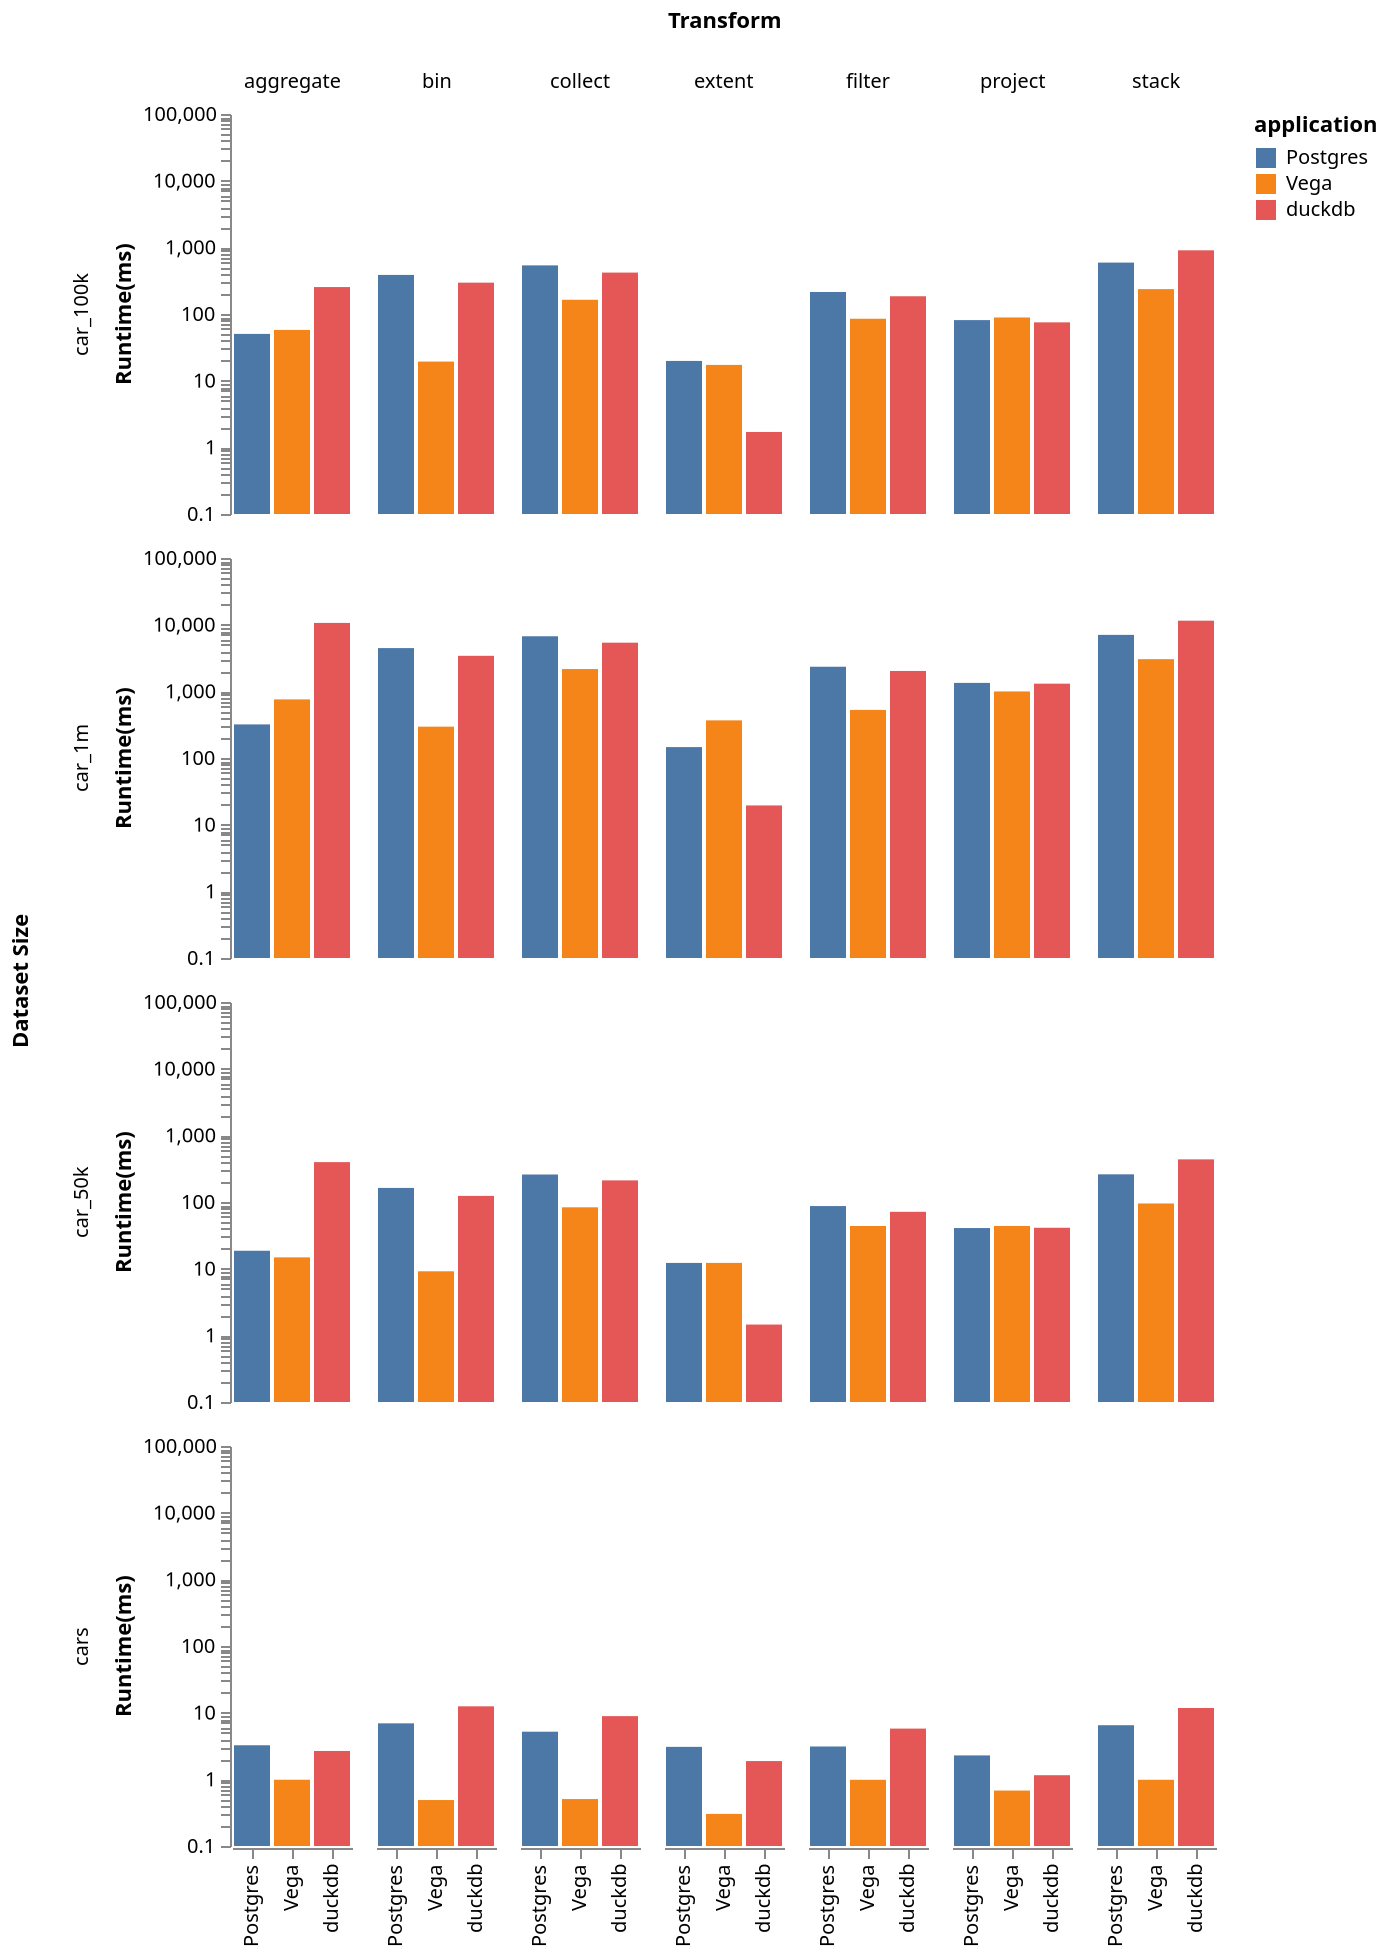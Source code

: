 {
  "data": {
    "values": [
      {
        "name": "vg",
        "runtime": 496.35,
        "res": 625125,
        "transform": "filter",
        "dataset": "car_1m"
      },
      {
        "name": "postgres",
        "runtime": 2510.13,
        "res": 625125,
        "transform": "filter",
        "dataset": "car_1m"
      },
      {
        "name": "duck",
        "runtime": 2540.76,
        "res": 625125,
        "transform": "filter",
        "dataset": "car_1m"
      },
      {
        "name": "vg",
        "runtime": 808.38,
        "res": 719599,
        "transform": "filter",
        "dataset": "car_1m"
      },
      {
        "name": "postgres",
        "runtime": 2649.04,
        "res": 719599,
        "transform": "filter",
        "dataset": "car_1m"
      },
      {
        "name": "duck",
        "runtime": 2234.64,
        "res": 719599,
        "transform": "filter",
        "dataset": "car_1m"
      },
      {
        "name": "vg",
        "runtime": 448.07,
        "res": 1000000,
        "transform": "filter",
        "dataset": "car_1m"
      },
      {
        "name": "postgres",
        "runtime": 4133.55,
        "res": 1000000,
        "transform": "filter",
        "dataset": "car_1m"
      },
      {
        "name": "duck",
        "runtime": 3387.91,
        "res": 1000000,
        "transform": "filter",
        "dataset": "car_1m"
      },
      {
        "name": "vg",
        "runtime": 505.62,
        "res": 766,
        "transform": "filter",
        "dataset": "car_1m"
      },
      {
        "name": "postgres",
        "runtime": 76.91,
        "res": 766,
        "transform": "filter",
        "dataset": "car_1m"
      },
      {
        "name": "duck",
        "runtime": 217.74,
        "res": 766,
        "transform": "filter",
        "dataset": "car_1m"
      },
      {
        "name": "vg",
        "runtime": 562.61,
        "res": 798193,
        "transform": "filter",
        "dataset": "car_1m"
      },
      {
        "name": "postgres",
        "runtime": 3605.91,
        "res": 798193,
        "transform": "filter",
        "dataset": "car_1m"
      },
      {
        "name": "duck",
        "runtime": 2544.98,
        "res": 798193,
        "transform": "filter",
        "dataset": "car_1m"
      },
      {
        "name": "vg",
        "runtime": 499.68,
        "res": 1000000,
        "transform": "filter",
        "dataset": "car_1m"
      },
      {
        "name": "postgres",
        "runtime": 3751.34,
        "res": 1000000,
        "transform": "filter",
        "dataset": "car_1m"
      },
      {
        "name": "duck",
        "runtime": 3117.44,
        "res": 1000000,
        "transform": "filter",
        "dataset": "car_1m"
      },
      {
        "name": "vg",
        "runtime": 457.76,
        "res": 1000000,
        "transform": "filter",
        "dataset": "car_1m"
      },
      {
        "name": "postgres",
        "runtime": 3980.97,
        "res": 1000000,
        "transform": "filter",
        "dataset": "car_1m"
      },
      {
        "name": "duck",
        "runtime": 3581.81,
        "res": 1000000,
        "transform": "filter",
        "dataset": "car_1m"
      },
      {
        "name": "vg",
        "runtime": 504.94,
        "res": 0,
        "transform": "filter",
        "dataset": "car_1m"
      },
      {
        "name": "postgres",
        "runtime": 81.43,
        "res": 0,
        "transform": "filter",
        "dataset": "car_1m"
      },
      {
        "name": "duck",
        "runtime": 145.69,
        "res": 0,
        "transform": "filter",
        "dataset": "car_1m"
      },
      {
        "name": "vg",
        "runtime": 504.5,
        "res": 656279,
        "transform": "filter",
        "dataset": "car_1m"
      },
      {
        "name": "postgres",
        "runtime": 2524.34,
        "res": 656279,
        "transform": "filter",
        "dataset": "car_1m"
      },
      {
        "name": "duck",
        "runtime": 2444.72,
        "res": 656279,
        "transform": "filter",
        "dataset": "car_1m"
      },
      {
        "name": "vg",
        "runtime": 475.61,
        "res": 0,
        "transform": "filter",
        "dataset": "car_1m"
      },
      {
        "name": "postgres",
        "runtime": 66.93,
        "res": 0,
        "transform": "filter",
        "dataset": "car_1m"
      },
      {
        "name": "duck",
        "runtime": 1.6,
        "res": 0,
        "transform": "filter",
        "dataset": "car_1m"
      },
      {
        "name": "vg",
        "runtime": 722.8,
        "res": 3581,
        "transform": "aggregate",
        "dataset": "car_1m"
      },
      {
        "name": "postgres",
        "runtime": 149.78,
        "res": 3581,
        "transform": "aggregate",
        "dataset": "car_1m"
      },
      {
        "name": "duck",
        "runtime": 908.95,
        "res": 3581,
        "transform": "aggregate",
        "dataset": "car_1m"
      },
      {
        "name": "vg",
        "runtime": 496.52,
        "res": 167,
        "transform": "aggregate",
        "dataset": "car_1m"
      },
      {
        "name": "postgres",
        "runtime": 118.89,
        "res": 167,
        "transform": "aggregate",
        "dataset": "car_1m"
      },
      {
        "name": "duck",
        "runtime": 85.81,
        "res": 167,
        "transform": "aggregate",
        "dataset": "car_1m"
      },
      {
        "name": "vg",
        "runtime": 896.78,
        "res": 25412,
        "transform": "aggregate",
        "dataset": "car_1m"
      },
      {
        "name": "postgres",
        "runtime": 211.63,
        "res": 25412,
        "transform": "aggregate",
        "dataset": "car_1m"
      },
      {
        "name": "duck",
        "runtime": 7099.94,
        "res": 25412,
        "transform": "aggregate",
        "dataset": "car_1m"
      },
      {
        "name": "vg",
        "runtime": 657.12,
        "res": 3581,
        "transform": "aggregate",
        "dataset": "car_1m"
      },
      {
        "name": "postgres",
        "runtime": 755.32,
        "res": 3581,
        "transform": "aggregate",
        "dataset": "car_1m"
      },
      {
        "name": "duck",
        "runtime": 25661.82,
        "res": 3581,
        "transform": "aggregate",
        "dataset": "car_1m"
      },
      {
        "name": "vg",
        "runtime": 896.28,
        "res": 3581,
        "transform": "aggregate",
        "dataset": "car_1m"
      },
      {
        "name": "postgres",
        "runtime": 123.07,
        "res": 3581,
        "transform": "aggregate",
        "dataset": "car_1m"
      },
      {
        "name": "duck",
        "runtime": 1160.58,
        "res": 3581,
        "transform": "aggregate",
        "dataset": "car_1m"
      },
      {
        "name": "vg",
        "runtime": 929.43,
        "res": 25412,
        "transform": "aggregate",
        "dataset": "car_1m"
      },
      {
        "name": "postgres",
        "runtime": 803.18,
        "res": 25412,
        "transform": "aggregate",
        "dataset": "car_1m"
      },
      {
        "name": "duck",
        "runtime": 57243.42,
        "res": 25412,
        "transform": "aggregate",
        "dataset": "car_1m"
      },
      {
        "name": "vg",
        "runtime": 1140.12,
        "res": 25412,
        "transform": "aggregate",
        "dataset": "car_1m"
      },
      {
        "name": "postgres",
        "runtime": 248.76,
        "res": 25412,
        "transform": "aggregate",
        "dataset": "car_1m"
      },
      {
        "name": "duck",
        "runtime": 6742.3,
        "res": 25412,
        "transform": "aggregate",
        "dataset": "car_1m"
      },
      {
        "name": "vg",
        "runtime": 183.2,
        "res": 1,
        "transform": "aggregate",
        "dataset": "car_1m"
      },
      {
        "name": "postgres",
        "runtime": 328.67,
        "res": 1,
        "transform": "aggregate",
        "dataset": "car_1m"
      },
      {
        "name": "duck",
        "runtime": 31.79,
        "res": 1,
        "transform": "aggregate",
        "dataset": "car_1m"
      },
      {
        "name": "vg",
        "runtime": 1123.12,
        "res": 25412,
        "transform": "aggregate",
        "dataset": "car_1m"
      },
      {
        "name": "postgres",
        "runtime": 232.65,
        "res": 25412,
        "transform": "aggregate",
        "dataset": "car_1m"
      },
      {
        "name": "duck",
        "runtime": 7125.78,
        "res": 25412,
        "transform": "aggregate",
        "dataset": "car_1m"
      },
      {
        "name": "vg",
        "runtime": 523.32,
        "res": 354,
        "transform": "aggregate",
        "dataset": "car_1m"
      },
      {
        "name": "postgres",
        "runtime": 218.48,
        "res": 354,
        "transform": "aggregate",
        "dataset": "car_1m"
      },
      {
        "name": "duck",
        "runtime": 152.38,
        "res": 354,
        "transform": "aggregate",
        "dataset": "car_1m"
      },
      {
        "name": "vg",
        "runtime": 319.51,
        "res": 1000000,
        "transform": "bin",
        "dataset": "car_1m"
      },
      {
        "name": "postgres",
        "runtime": 5365.86,
        "res": 1000000,
        "transform": "bin",
        "dataset": "car_1m"
      },
      {
        "name": "duck",
        "runtime": 4451.09,
        "res": 1000000,
        "transform": "bin",
        "dataset": "car_1m"
      },
      {
        "name": "vg",
        "runtime": 278.61,
        "res": 1000000,
        "transform": "bin",
        "dataset": "car_1m"
      },
      {
        "name": "postgres",
        "runtime": 5079.37,
        "res": 1000000,
        "transform": "bin",
        "dataset": "car_1m"
      },
      {
        "name": "duck",
        "runtime": 3605.91,
        "res": 1000000,
        "transform": "bin",
        "dataset": "car_1m"
      },
      {
        "name": "vg",
        "runtime": 256.37,
        "res": 1000000,
        "transform": "bin",
        "dataset": "car_1m"
      },
      {
        "name": "postgres",
        "runtime": 4190.12,
        "res": 850316,
        "transform": "bin",
        "dataset": "car_1m"
      },
      {
        "name": "duck",
        "runtime": 3737.4,
        "res": 850316,
        "transform": "bin",
        "dataset": "car_1m"
      },
      {
        "name": "vg",
        "runtime": 270.83,
        "res": 1000000,
        "transform": "bin",
        "dataset": "car_1m"
      },
      {
        "name": "postgres",
        "runtime": 3916.89,
        "res": 584562,
        "transform": "bin",
        "dataset": "car_1m"
      },
      {
        "name": "duck",
        "runtime": 2463.77,
        "res": 584562,
        "transform": "bin",
        "dataset": "car_1m"
      },
      {
        "name": "vg",
        "runtime": 259.65,
        "res": 1000000,
        "transform": "bin",
        "dataset": "car_1m"
      },
      {
        "name": "postgres",
        "runtime": 4556.72,
        "res": 1000000,
        "transform": "bin",
        "dataset": "car_1m"
      },
      {
        "name": "duck",
        "runtime": 3761.79,
        "res": 1000000,
        "transform": "bin",
        "dataset": "car_1m"
      },
      {
        "name": "vg",
        "runtime": 262.06,
        "res": 1000000,
        "transform": "bin",
        "dataset": "car_1m"
      },
      {
        "name": "postgres",
        "runtime": 4530,
        "res": 850316,
        "transform": "bin",
        "dataset": "car_1m"
      },
      {
        "name": "duck",
        "runtime": 3381.88,
        "res": 850316,
        "transform": "bin",
        "dataset": "car_1m"
      },
      {
        "name": "vg",
        "runtime": 255.19,
        "res": 1000000,
        "transform": "bin",
        "dataset": "car_1m"
      },
      {
        "name": "postgres",
        "runtime": 5872.26,
        "res": 1000000,
        "transform": "bin",
        "dataset": "car_1m"
      },
      {
        "name": "duck",
        "runtime": 3652.48,
        "res": 1000000,
        "transform": "bin",
        "dataset": "car_1m"
      },
      {
        "name": "vg",
        "runtime": 249.24,
        "res": 1000000,
        "transform": "bin",
        "dataset": "car_1m"
      },
      {
        "name": "postgres",
        "runtime": 3754.34,
        "res": 850316,
        "transform": "bin",
        "dataset": "car_1m"
      },
      {
        "name": "duck",
        "runtime": 3078.5,
        "res": 850316,
        "transform": "bin",
        "dataset": "car_1m"
      },
      {
        "name": "vg",
        "runtime": 250.41,
        "res": 1000000,
        "transform": "bin",
        "dataset": "car_1m"
      },
      {
        "name": "postgres",
        "runtime": 3796.23,
        "res": 850316,
        "transform": "bin",
        "dataset": "car_1m"
      },
      {
        "name": "duck",
        "runtime": 3622.68,
        "res": 850316,
        "transform": "bin",
        "dataset": "car_1m"
      },
      {
        "name": "vg",
        "runtime": 549.63,
        "res": 1000000,
        "transform": "bin",
        "dataset": "car_1m"
      },
      {
        "name": "postgres",
        "runtime": 3469.19,
        "res": 584562,
        "transform": "bin",
        "dataset": "car_1m"
      },
      {
        "name": "duck",
        "runtime": 2344.75,
        "res": 584562,
        "transform": "bin",
        "dataset": "car_1m"
      },
      {
        "name": "vg",
        "runtime": 2592.81,
        "res": 1000000,
        "transform": "stack",
        "dataset": "car_1m"
      },
      {
        "name": "postgres",
        "runtime": 5126.82,
        "res": 1000000,
        "transform": "stack",
        "dataset": "car_1m"
      },
      {
        "name": "duck",
        "runtime": 8779,
        "res": 1000000,
        "transform": "stack",
        "dataset": "car_1m"
      },
      {
        "name": "vg",
        "runtime": 2586.14,
        "res": 1000000,
        "transform": "stack",
        "dataset": "car_1m"
      },
      {
        "name": "postgres",
        "runtime": 6001.13,
        "res": 1000000,
        "transform": "stack",
        "dataset": "car_1m"
      },
      {
        "name": "duck",
        "runtime": 11632.95,
        "res": 1000000,
        "transform": "stack",
        "dataset": "car_1m"
      },
      {
        "name": "vg",
        "runtime": 2956.14,
        "res": 1000000,
        "transform": "stack",
        "dataset": "car_1m"
      },
      {
        "name": "postgres",
        "runtime": 5705.93,
        "res": 1000000,
        "transform": "stack",
        "dataset": "car_1m"
      },
      {
        "name": "duck",
        "runtime": 10310.06,
        "res": 1000000,
        "transform": "stack",
        "dataset": "car_1m"
      },
      {
        "name": "vg",
        "runtime": 2802.57,
        "res": 1000000,
        "transform": "stack",
        "dataset": "car_1m"
      },
      {
        "name": "postgres",
        "runtime": 6865.73,
        "res": 1000000,
        "transform": "stack",
        "dataset": "car_1m"
      },
      {
        "name": "duck",
        "runtime": 10874.62,
        "res": 1000000,
        "transform": "stack",
        "dataset": "car_1m"
      },
      {
        "name": "vg",
        "runtime": 2280.56,
        "res": 1000000,
        "transform": "stack",
        "dataset": "car_1m"
      },
      {
        "name": "postgres",
        "runtime": 5238.31,
        "res": 1000000,
        "transform": "stack",
        "dataset": "car_1m"
      },
      {
        "name": "duck",
        "runtime": 11902.49,
        "res": 1000000,
        "transform": "stack",
        "dataset": "car_1m"
      },
      {
        "name": "vg",
        "runtime": 3960.87,
        "res": 1000000,
        "transform": "stack",
        "dataset": "car_1m"
      },
      {
        "name": "postgres",
        "runtime": 10143.73,
        "res": 1000000,
        "transform": "stack",
        "dataset": "car_1m"
      },
      {
        "name": "duck",
        "runtime": 13789.2,
        "res": 1000000,
        "transform": "stack",
        "dataset": "car_1m"
      },
      {
        "name": "vg",
        "runtime": 3387.21,
        "res": 1000000,
        "transform": "stack",
        "dataset": "car_1m"
      },
      {
        "name": "postgres",
        "runtime": 6218.58,
        "res": 1000000,
        "transform": "stack",
        "dataset": "car_1m"
      },
      {
        "name": "duck",
        "runtime": 11308.21,
        "res": 1000000,
        "transform": "stack",
        "dataset": "car_1m"
      },
      {
        "name": "vg",
        "runtime": 2756.41,
        "res": 1000000,
        "transform": "stack",
        "dataset": "car_1m"
      },
      {
        "name": "postgres",
        "runtime": 7582.24,
        "res": 1000000,
        "transform": "stack",
        "dataset": "car_1m"
      },
      {
        "name": "duck",
        "runtime": 12186.27,
        "res": 1000000,
        "transform": "stack",
        "dataset": "car_1m"
      },
      {
        "name": "vg",
        "runtime": 4012.78,
        "res": 1000000,
        "transform": "stack",
        "dataset": "car_1m"
      },
      {
        "name": "postgres",
        "runtime": 6982.42,
        "res": 1000000,
        "transform": "stack",
        "dataset": "car_1m"
      },
      {
        "name": "duck",
        "runtime": 9227.94,
        "res": 1000000,
        "transform": "stack",
        "dataset": "car_1m"
      },
      {
        "name": "vg",
        "runtime": 3044.81,
        "res": 1000000,
        "transform": "stack",
        "dataset": "car_1m"
      },
      {
        "name": "postgres",
        "runtime": 10430.93,
        "res": 1000000,
        "transform": "stack",
        "dataset": "car_1m"
      },
      {
        "name": "duck",
        "runtime": 14754.4,
        "res": 1000000,
        "transform": "stack",
        "dataset": "car_1m"
      },
      {
        "name": "vg",
        "runtime": 302.99,
        "res": 2,
        "transform": "extent",
        "dataset": "car_1m"
      },
      {
        "name": "postgres",
        "runtime": 98.17,
        "res": 1,
        "transform": "extent",
        "dataset": "car_1m"
      },
      {
        "name": "duck",
        "runtime": 15.96,
        "res": 1,
        "transform": "extent",
        "dataset": "car_1m"
      },
      {
        "name": "vg",
        "runtime": 329.49,
        "res": 2,
        "transform": "extent",
        "dataset": "car_1m"
      },
      {
        "name": "postgres",
        "runtime": 99.77,
        "res": 1,
        "transform": "extent",
        "dataset": "car_1m"
      },
      {
        "name": "duck",
        "runtime": 14.06,
        "res": 1,
        "transform": "extent",
        "dataset": "car_1m"
      },
      {
        "name": "vg",
        "runtime": 279.53,
        "res": 2,
        "transform": "extent",
        "dataset": "car_1m"
      },
      {
        "name": "postgres",
        "runtime": 127.25,
        "res": 1,
        "transform": "extent",
        "dataset": "car_1m"
      },
      {
        "name": "duck",
        "runtime": 16.92,
        "res": 1,
        "transform": "extent",
        "dataset": "car_1m"
      },
      {
        "name": "vg",
        "runtime": 326.32,
        "res": 2,
        "transform": "extent",
        "dataset": "car_1m"
      },
      {
        "name": "postgres",
        "runtime": 127.71,
        "res": 1,
        "transform": "extent",
        "dataset": "car_1m"
      },
      {
        "name": "duck",
        "runtime": 17.39,
        "res": 1,
        "transform": "extent",
        "dataset": "car_1m"
      },
      {
        "name": "vg",
        "runtime": 371.19,
        "res": 2,
        "transform": "extent",
        "dataset": "car_1m"
      },
      {
        "name": "postgres",
        "runtime": 152.93,
        "res": 1,
        "transform": "extent",
        "dataset": "car_1m"
      },
      {
        "name": "duck",
        "runtime": 21.78,
        "res": 1,
        "transform": "extent",
        "dataset": "car_1m"
      },
      {
        "name": "vg",
        "runtime": 383.96,
        "res": 2,
        "transform": "extent",
        "dataset": "car_1m"
      },
      {
        "name": "postgres",
        "runtime": 131.42,
        "res": 1,
        "transform": "extent",
        "dataset": "car_1m"
      },
      {
        "name": "duck",
        "runtime": 18.98,
        "res": 1,
        "transform": "extent",
        "dataset": "car_1m"
      },
      {
        "name": "vg",
        "runtime": 407.66,
        "res": 2,
        "transform": "extent",
        "dataset": "car_1m"
      },
      {
        "name": "postgres",
        "runtime": 167.36,
        "res": 1,
        "transform": "extent",
        "dataset": "car_1m"
      },
      {
        "name": "duck",
        "runtime": 20.72,
        "res": 1,
        "transform": "extent",
        "dataset": "car_1m"
      },
      {
        "name": "vg",
        "runtime": 395.64,
        "res": 2,
        "transform": "extent",
        "dataset": "car_1m"
      },
      {
        "name": "postgres",
        "runtime": 185.59,
        "res": 1,
        "transform": "extent",
        "dataset": "car_1m"
      },
      {
        "name": "duck",
        "runtime": 19.17,
        "res": 1,
        "transform": "extent",
        "dataset": "car_1m"
      },
      {
        "name": "vg",
        "runtime": 434.22,
        "res": 2,
        "transform": "extent",
        "dataset": "car_1m"
      },
      {
        "name": "postgres",
        "runtime": 196.86,
        "res": 1,
        "transform": "extent",
        "dataset": "car_1m"
      },
      {
        "name": "duck",
        "runtime": 23.96,
        "res": 1,
        "transform": "extent",
        "dataset": "car_1m"
      },
      {
        "name": "vg",
        "runtime": 438.36,
        "res": 2,
        "transform": "extent",
        "dataset": "car_1m"
      },
      {
        "name": "postgres",
        "runtime": 170.56,
        "res": 1,
        "transform": "extent",
        "dataset": "car_1m"
      },
      {
        "name": "duck",
        "runtime": 25.35,
        "res": 1,
        "transform": "extent",
        "dataset": "car_1m"
      },
      {
        "name": "vg",
        "runtime": 980.15,
        "res": 1000000,
        "transform": "project",
        "dataset": "car_1m"
      },
      {
        "name": "postgres",
        "runtime": 1732.75,
        "res": 1000000,
        "transform": "project",
        "dataset": "car_1m"
      },
      {
        "name": "duck",
        "runtime": 1752.58,
        "res": 1000000,
        "transform": "project",
        "dataset": "car_1m"
      },
      {
        "name": "vg",
        "runtime": 1181.61,
        "res": 1000000,
        "transform": "project",
        "dataset": "car_1m"
      },
      {
        "name": "postgres",
        "runtime": 1712.67,
        "res": 1000000,
        "transform": "project",
        "dataset": "car_1m"
      },
      {
        "name": "duck",
        "runtime": 2072.61,
        "res": 1000000,
        "transform": "project",
        "dataset": "car_1m"
      },
      {
        "name": "vg",
        "runtime": 2187.53,
        "res": 1000000,
        "transform": "project",
        "dataset": "car_1m"
      },
      {
        "name": "postgres",
        "runtime": 1721.11,
        "res": 1000000,
        "transform": "project",
        "dataset": "car_1m"
      },
      {
        "name": "duck",
        "runtime": 1135.37,
        "res": 1000000,
        "transform": "project",
        "dataset": "car_1m"
      },
      {
        "name": "vg",
        "runtime": 727.26,
        "res": 1000000,
        "transform": "project",
        "dataset": "car_1m"
      },
      {
        "name": "postgres",
        "runtime": 1072.63,
        "res": 1000000,
        "transform": "project",
        "dataset": "car_1m"
      },
      {
        "name": "duck",
        "runtime": 1004.87,
        "res": 1000000,
        "transform": "project",
        "dataset": "car_1m"
      },
      {
        "name": "vg",
        "runtime": 638.84,
        "res": 1000000,
        "transform": "project",
        "dataset": "car_1m"
      },
      {
        "name": "postgres",
        "runtime": 939.22,
        "res": 1000000,
        "transform": "project",
        "dataset": "car_1m"
      },
      {
        "name": "duck",
        "runtime": 1245.09,
        "res": 1000000,
        "transform": "project",
        "dataset": "car_1m"
      },
      {
        "name": "vg",
        "runtime": 715.63,
        "res": 1000000,
        "transform": "project",
        "dataset": "car_1m"
      },
      {
        "name": "postgres",
        "runtime": 1180.75,
        "res": 1000000,
        "transform": "project",
        "dataset": "car_1m"
      },
      {
        "name": "duck",
        "runtime": 1071.64,
        "res": 1000000,
        "transform": "project",
        "dataset": "car_1m"
      },
      {
        "name": "vg",
        "runtime": 745.49,
        "res": 1000000,
        "transform": "project",
        "dataset": "car_1m"
      },
      {
        "name": "postgres",
        "runtime": 1268.36,
        "res": 1000000,
        "transform": "project",
        "dataset": "car_1m"
      },
      {
        "name": "duck",
        "runtime": 1031.2,
        "res": 1000000,
        "transform": "project",
        "dataset": "car_1m"
      },
      {
        "name": "vg",
        "runtime": 1376.06,
        "res": 1000000,
        "transform": "project",
        "dataset": "car_1m"
      },
      {
        "name": "postgres",
        "runtime": 1266.35,
        "res": 1000000,
        "transform": "project",
        "dataset": "car_1m"
      },
      {
        "name": "duck",
        "runtime": 970.54,
        "res": 1000000,
        "transform": "project",
        "dataset": "car_1m"
      },
      {
        "name": "vg",
        "runtime": 641.82,
        "res": 1000000,
        "transform": "project",
        "dataset": "car_1m"
      },
      {
        "name": "postgres",
        "runtime": 1162.42,
        "res": 1000000,
        "transform": "project",
        "dataset": "car_1m"
      },
      {
        "name": "duck",
        "runtime": 1219.54,
        "res": 1000000,
        "transform": "project",
        "dataset": "car_1m"
      },
      {
        "name": "vg",
        "runtime": 771.24,
        "res": 1000000,
        "transform": "project",
        "dataset": "car_1m"
      },
      {
        "name": "postgres",
        "runtime": 1331.97,
        "res": 1000000,
        "transform": "project",
        "dataset": "car_1m"
      },
      {
        "name": "duck",
        "runtime": 1527.78,
        "res": 1000000,
        "transform": "project",
        "dataset": "car_1m"
      },
      {
        "name": "vg",
        "runtime": 2097.67,
        "res": 1000000,
        "transform": "collect",
        "dataset": "car_1m"
      },
      {
        "name": "postgres",
        "runtime": 7235.07,
        "res": 1000000,
        "transform": "collect",
        "dataset": "car_1m"
      },
      {
        "name": "duck",
        "runtime": 4312.58,
        "res": 1000000,
        "transform": "collect",
        "dataset": "car_1m"
      },
      {
        "name": "vg",
        "runtime": 3726.03,
        "res": 1000000,
        "transform": "collect",
        "dataset": "car_1m"
      },
      {
        "name": "postgres",
        "runtime": 9583.18,
        "res": 1000000,
        "transform": "collect",
        "dataset": "car_1m"
      },
      {
        "name": "duck",
        "runtime": 5512.62,
        "res": 1000000,
        "transform": "collect",
        "dataset": "car_1m"
      },
      {
        "name": "vg",
        "runtime": 1722.2,
        "res": 1000000,
        "transform": "collect",
        "dataset": "car_1m"
      },
      {
        "name": "postgres",
        "runtime": 7252.1,
        "res": 1000000,
        "transform": "collect",
        "dataset": "car_1m"
      },
      {
        "name": "duck",
        "runtime": 4138.18,
        "res": 1000000,
        "transform": "collect",
        "dataset": "car_1m"
      },
      {
        "name": "vg",
        "runtime": 1772.79,
        "res": 1000000,
        "transform": "collect",
        "dataset": "car_1m"
      },
      {
        "name": "postgres",
        "runtime": 4619.76,
        "res": 1000000,
        "transform": "collect",
        "dataset": "car_1m"
      },
      {
        "name": "duck",
        "runtime": 7364.9,
        "res": 1000000,
        "transform": "collect",
        "dataset": "car_1m"
      },
      {
        "name": "vg",
        "runtime": 2369.46,
        "res": 1000000,
        "transform": "collect",
        "dataset": "car_1m"
      },
      {
        "name": "postgres",
        "runtime": 7927.69,
        "res": 1000000,
        "transform": "collect",
        "dataset": "car_1m"
      },
      {
        "name": "duck",
        "runtime": 5673.74,
        "res": 1000000,
        "transform": "collect",
        "dataset": "car_1m"
      },
      {
        "name": "vg",
        "runtime": 1403.9,
        "res": 1000000,
        "transform": "collect",
        "dataset": "car_1m"
      },
      {
        "name": "postgres",
        "runtime": 7665.79,
        "res": 1000000,
        "transform": "collect",
        "dataset": "car_1m"
      },
      {
        "name": "duck",
        "runtime": 8272.01,
        "res": 1000000,
        "transform": "collect",
        "dataset": "car_1m"
      },
      {
        "name": "vg",
        "runtime": 3506.55,
        "res": 1000000,
        "transform": "collect",
        "dataset": "car_1m"
      },
      {
        "name": "postgres",
        "runtime": 7292.4,
        "res": 1000000,
        "transform": "collect",
        "dataset": "car_1m"
      },
      {
        "name": "duck",
        "runtime": 4865.43,
        "res": 1000000,
        "transform": "collect",
        "dataset": "car_1m"
      },
      {
        "name": "vg",
        "runtime": 1463.66,
        "res": 1000000,
        "transform": "collect",
        "dataset": "car_1m"
      },
      {
        "name": "postgres",
        "runtime": 6320.33,
        "res": 1000000,
        "transform": "collect",
        "dataset": "car_1m"
      },
      {
        "name": "duck",
        "runtime": 4472.86,
        "res": 1000000,
        "transform": "collect",
        "dataset": "car_1m"
      },
      {
        "name": "vg",
        "runtime": 1139.98,
        "res": 1000000,
        "transform": "collect",
        "dataset": "car_1m"
      },
      {
        "name": "postgres",
        "runtime": 4593.45,
        "res": 1000000,
        "transform": "collect",
        "dataset": "car_1m"
      },
      {
        "name": "duck",
        "runtime": 5032.13,
        "res": 1000000,
        "transform": "collect",
        "dataset": "car_1m"
      },
      {
        "name": "vg",
        "runtime": 2387.75,
        "res": 1000000,
        "transform": "collect",
        "dataset": "car_1m"
      },
      {
        "name": "postgres",
        "runtime": 4526.32,
        "res": 1000000,
        "transform": "collect",
        "dataset": "car_1m"
      },
      {
        "name": "duck",
        "runtime": 4024.75,
        "res": 1000000,
        "transform": "collect",
        "dataset": "car_1m"
      },
      {
        "name": "vg",
        "runtime": 83.2,
        "res": 86032,
        "transform": "filter",
        "dataset": "car_100k"
      },
      {
        "name": "postgres",
        "runtime": 356.17,
        "res": 86032,
        "transform": "filter",
        "dataset": "car_100k"
      },
      {
        "name": "duck",
        "runtime": 337.93,
        "res": 86032,
        "transform": "filter",
        "dataset": "car_100k"
      },
      {
        "name": "vg",
        "runtime": 95.01,
        "res": 37487,
        "transform": "filter",
        "dataset": "car_100k"
      },
      {
        "name": "postgres",
        "runtime": 159.35,
        "res": 37487,
        "transform": "filter",
        "dataset": "car_100k"
      },
      {
        "name": "duck",
        "runtime": 140.36,
        "res": 37487,
        "transform": "filter",
        "dataset": "car_100k"
      },
      {
        "name": "vg",
        "runtime": 109.88,
        "res": 0,
        "transform": "filter",
        "dataset": "car_100k"
      },
      {
        "name": "postgres",
        "runtime": 19.25,
        "res": 0,
        "transform": "filter",
        "dataset": "car_100k"
      },
      {
        "name": "duck",
        "runtime": 0.4,
        "res": 0,
        "transform": "filter",
        "dataset": "car_100k"
      },
      {
        "name": "vg",
        "runtime": 118.23,
        "res": 1709,
        "transform": "filter",
        "dataset": "car_100k"
      },
      {
        "name": "postgres",
        "runtime": 21.4,
        "res": 1709,
        "transform": "filter",
        "dataset": "car_100k"
      },
      {
        "name": "duck",
        "runtime": 22.23,
        "res": 1709,
        "transform": "filter",
        "dataset": "car_100k"
      },
      {
        "name": "vg",
        "runtime": 51.47,
        "res": 100000,
        "transform": "filter",
        "dataset": "car_100k"
      },
      {
        "name": "postgres",
        "runtime": 419.2,
        "res": 100000,
        "transform": "filter",
        "dataset": "car_100k"
      },
      {
        "name": "duck",
        "runtime": 341.22,
        "res": 100000,
        "transform": "filter",
        "dataset": "car_100k"
      },
      {
        "name": "vg",
        "runtime": 56.97,
        "res": 100000,
        "transform": "filter",
        "dataset": "car_100k"
      },
      {
        "name": "postgres",
        "runtime": 418.33,
        "res": 100000,
        "transform": "filter",
        "dataset": "car_100k"
      },
      {
        "name": "duck",
        "runtime": 349.56,
        "res": 100000,
        "transform": "filter",
        "dataset": "car_100k"
      },
      {
        "name": "vg",
        "runtime": 85.86,
        "res": 46406,
        "transform": "filter",
        "dataset": "car_100k"
      },
      {
        "name": "postgres",
        "runtime": 190.32,
        "res": 46406,
        "transform": "filter",
        "dataset": "car_100k"
      },
      {
        "name": "duck",
        "runtime": 177.77,
        "res": 46406,
        "transform": "filter",
        "dataset": "car_100k"
      },
      {
        "name": "vg",
        "runtime": 110.4,
        "res": 1,
        "transform": "filter",
        "dataset": "car_100k"
      },
      {
        "name": "postgres",
        "runtime": 18.42,
        "res": 1,
        "transform": "filter",
        "dataset": "car_100k"
      },
      {
        "name": "duck",
        "runtime": 17.62,
        "res": 1,
        "transform": "filter",
        "dataset": "car_100k"
      },
      {
        "name": "vg",
        "runtime": 73.91,
        "res": 62513,
        "transform": "filter",
        "dataset": "car_100k"
      },
      {
        "name": "postgres",
        "runtime": 263.61,
        "res": 62513,
        "transform": "filter",
        "dataset": "car_100k"
      },
      {
        "name": "duck",
        "runtime": 217.28,
        "res": 62513,
        "transform": "filter",
        "dataset": "car_100k"
      },
      {
        "name": "vg",
        "runtime": 63.63,
        "res": 68810,
        "transform": "filter",
        "dataset": "car_100k"
      },
      {
        "name": "postgres",
        "runtime": 274.14,
        "res": 68810,
        "transform": "filter",
        "dataset": "car_100k"
      },
      {
        "name": "duck",
        "runtime": 241.07,
        "res": 68810,
        "transform": "filter",
        "dataset": "car_100k"
      },
      {
        "name": "vg",
        "runtime": 29.89,
        "res": 3,
        "transform": "aggregate",
        "dataset": "car_100k"
      },
      {
        "name": "postgres",
        "runtime": 34.69,
        "res": 3,
        "transform": "aggregate",
        "dataset": "car_100k"
      },
      {
        "name": "duck",
        "runtime": 8.13,
        "res": 3,
        "transform": "aggregate",
        "dataset": "car_100k"
      },
      {
        "name": "vg",
        "runtime": 131,
        "res": 19337,
        "transform": "aggregate",
        "dataset": "car_100k"
      },
      {
        "name": "postgres",
        "runtime": 67.18,
        "res": 19337,
        "transform": "aggregate",
        "dataset": "car_100k"
      },
      {
        "name": "duck",
        "runtime": 687.63,
        "res": 19337,
        "transform": "aggregate",
        "dataset": "car_100k"
      },
      {
        "name": "vg",
        "runtime": 85.26,
        "res": 1643,
        "transform": "aggregate",
        "dataset": "car_100k"
      },
      {
        "name": "postgres",
        "runtime": 76.6,
        "res": 1643,
        "transform": "aggregate",
        "dataset": "car_100k"
      },
      {
        "name": "duck",
        "runtime": 46.31,
        "res": 1643,
        "transform": "aggregate",
        "dataset": "car_100k"
      },
      {
        "name": "vg",
        "runtime": 66.32,
        "res": 354,
        "transform": "aggregate",
        "dataset": "car_100k"
      },
      {
        "name": "postgres",
        "runtime": 32.61,
        "res": 354,
        "transform": "aggregate",
        "dataset": "car_100k"
      },
      {
        "name": "duck",
        "runtime": 14.95,
        "res": 354,
        "transform": "aggregate",
        "dataset": "car_100k"
      },
      {
        "name": "vg",
        "runtime": 73.11,
        "res": 3480,
        "transform": "aggregate",
        "dataset": "car_100k"
      },
      {
        "name": "postgres",
        "runtime": 35.21,
        "res": 3480,
        "transform": "aggregate",
        "dataset": "car_100k"
      },
      {
        "name": "duck",
        "runtime": 95.07,
        "res": 3480,
        "transform": "aggregate",
        "dataset": "car_100k"
      },
      {
        "name": "vg",
        "runtime": 61.68,
        "res": 51,
        "transform": "aggregate",
        "dataset": "car_100k"
      },
      {
        "name": "postgres",
        "runtime": 27.3,
        "res": 51,
        "transform": "aggregate",
        "dataset": "car_100k"
      },
      {
        "name": "duck",
        "runtime": 5.81,
        "res": 51,
        "transform": "aggregate",
        "dataset": "car_100k"
      },
      {
        "name": "vg",
        "runtime": 26.52,
        "res": 3,
        "transform": "aggregate",
        "dataset": "car_100k"
      },
      {
        "name": "postgres",
        "runtime": 33.58,
        "res": 3,
        "transform": "aggregate",
        "dataset": "car_100k"
      },
      {
        "name": "duck",
        "runtime": 6.99,
        "res": 3,
        "transform": "aggregate",
        "dataset": "car_100k"
      },
      {
        "name": "vg",
        "runtime": 18.93,
        "res": 3,
        "transform": "aggregate",
        "dataset": "car_100k"
      },
      {
        "name": "postgres",
        "runtime": 32.47,
        "res": 3,
        "transform": "aggregate",
        "dataset": "car_100k"
      },
      {
        "name": "duck",
        "runtime": 7.62,
        "res": 3,
        "transform": "aggregate",
        "dataset": "car_100k"
      },
      {
        "name": "vg",
        "runtime": 21.89,
        "res": 3,
        "transform": "aggregate",
        "dataset": "car_100k"
      },
      {
        "name": "postgres",
        "runtime": 82.45,
        "res": 3,
        "transform": "aggregate",
        "dataset": "car_100k"
      },
      {
        "name": "duck",
        "runtime": 10.39,
        "res": 3,
        "transform": "aggregate",
        "dataset": "car_100k"
      },
      {
        "name": "vg",
        "runtime": 62.19,
        "res": 51,
        "transform": "aggregate",
        "dataset": "car_100k"
      },
      {
        "name": "postgres",
        "runtime": 80.72,
        "res": 51,
        "transform": "aggregate",
        "dataset": "car_100k"
      },
      {
        "name": "duck",
        "runtime": 1652.11,
        "res": 51,
        "transform": "aggregate",
        "dataset": "car_100k"
      },
      {
        "name": "vg",
        "runtime": 21.19,
        "res": 100000,
        "transform": "bin",
        "dataset": "car_100k"
      },
      {
        "name": "postgres",
        "runtime": 196.59,
        "res": 40880,
        "transform": "bin",
        "dataset": "car_100k"
      },
      {
        "name": "duck",
        "runtime": 163.73,
        "res": 40880,
        "transform": "bin",
        "dataset": "car_100k"
      },
      {
        "name": "vg",
        "runtime": 17.06,
        "res": 100000,
        "transform": "bin",
        "dataset": "car_100k"
      },
      {
        "name": "postgres",
        "runtime": 448.79,
        "res": 100000,
        "transform": "bin",
        "dataset": "car_100k"
      },
      {
        "name": "duck",
        "runtime": 379.76,
        "res": 100000,
        "transform": "bin",
        "dataset": "car_100k"
      },
      {
        "name": "vg",
        "runtime": 16.52,
        "res": 100000,
        "transform": "bin",
        "dataset": "car_100k"
      },
      {
        "name": "postgres",
        "runtime": 454.18,
        "res": 100000,
        "transform": "bin",
        "dataset": "car_100k"
      },
      {
        "name": "duck",
        "runtime": 386.88,
        "res": 100000,
        "transform": "bin",
        "dataset": "car_100k"
      },
      {
        "name": "vg",
        "runtime": 16.5,
        "res": 100000,
        "transform": "bin",
        "dataset": "car_100k"
      },
      {
        "name": "postgres",
        "runtime": 451.16,
        "res": 100000,
        "transform": "bin",
        "dataset": "car_100k"
      },
      {
        "name": "duck",
        "runtime": 358.51,
        "res": 100000,
        "transform": "bin",
        "dataset": "car_100k"
      },
      {
        "name": "vg",
        "runtime": 16.88,
        "res": 100000,
        "transform": "bin",
        "dataset": "car_100k"
      },
      {
        "name": "postgres",
        "runtime": 195.04,
        "res": 40880,
        "transform": "bin",
        "dataset": "car_100k"
      },
      {
        "name": "duck",
        "runtime": 164.22,
        "res": 40880,
        "transform": "bin",
        "dataset": "car_100k"
      },
      {
        "name": "vg",
        "runtime": 15.86,
        "res": 100000,
        "transform": "bin",
        "dataset": "car_100k"
      },
      {
        "name": "postgres",
        "runtime": 263.69,
        "res": 58788,
        "transform": "bin",
        "dataset": "car_100k"
      },
      {
        "name": "duck",
        "runtime": 232.99,
        "res": 58788,
        "transform": "bin",
        "dataset": "car_100k"
      },
      {
        "name": "vg",
        "runtime": 16.75,
        "res": 100000,
        "transform": "bin",
        "dataset": "car_100k"
      },
      {
        "name": "postgres",
        "runtime": 679.95,
        "res": 84926,
        "transform": "bin",
        "dataset": "car_100k"
      },
      {
        "name": "duck",
        "runtime": 330.9,
        "res": 84926,
        "transform": "bin",
        "dataset": "car_100k"
      },
      {
        "name": "vg",
        "runtime": 30.22,
        "res": 100000,
        "transform": "bin",
        "dataset": "car_100k"
      },
      {
        "name": "postgres",
        "runtime": 488.97,
        "res": 100000,
        "transform": "bin",
        "dataset": "car_100k"
      },
      {
        "name": "duck",
        "runtime": 380.03,
        "res": 100000,
        "transform": "bin",
        "dataset": "car_100k"
      },
      {
        "name": "vg",
        "runtime": 25.65,
        "res": 100000,
        "transform": "bin",
        "dataset": "car_100k"
      },
      {
        "name": "postgres",
        "runtime": 478.72,
        "res": 100000,
        "transform": "bin",
        "dataset": "car_100k"
      },
      {
        "name": "duck",
        "runtime": 384.95,
        "res": 100000,
        "transform": "bin",
        "dataset": "car_100k"
      },
      {
        "name": "vg",
        "runtime": 16.83,
        "res": 100000,
        "transform": "bin",
        "dataset": "car_100k"
      },
      {
        "name": "postgres",
        "runtime": 200.43,
        "res": 40880,
        "transform": "bin",
        "dataset": "car_100k"
      },
      {
        "name": "duck",
        "runtime": 169.31,
        "res": 40880,
        "transform": "bin",
        "dataset": "car_100k"
      },
      {
        "name": "vg",
        "runtime": 279.57,
        "res": 100000,
        "transform": "stack",
        "dataset": "car_100k"
      },
      {
        "name": "postgres",
        "runtime": 690.95,
        "res": 100000,
        "transform": "stack",
        "dataset": "car_100k"
      },
      {
        "name": "duck",
        "runtime": 1044.88,
        "res": 100000,
        "transform": "stack",
        "dataset": "car_100k"
      },
      {
        "name": "vg",
        "runtime": 240.35,
        "res": 100000,
        "transform": "stack",
        "dataset": "car_100k"
      },
      {
        "name": "postgres",
        "runtime": 578.35,
        "res": 100000,
        "transform": "stack",
        "dataset": "car_100k"
      },
      {
        "name": "duck",
        "runtime": 908.03,
        "res": 100000,
        "transform": "stack",
        "dataset": "car_100k"
      },
      {
        "name": "vg",
        "runtime": 236.17,
        "res": 100000,
        "transform": "stack",
        "dataset": "car_100k"
      },
      {
        "name": "postgres",
        "runtime": 594.03,
        "res": 100000,
        "transform": "stack",
        "dataset": "car_100k"
      },
      {
        "name": "duck",
        "runtime": 903.58,
        "res": 100000,
        "transform": "stack",
        "dataset": "car_100k"
      },
      {
        "name": "vg",
        "runtime": 227.18,
        "res": 100000,
        "transform": "stack",
        "dataset": "car_100k"
      },
      {
        "name": "postgres",
        "runtime": 561.39,
        "res": 100000,
        "transform": "stack",
        "dataset": "car_100k"
      },
      {
        "name": "duck",
        "runtime": 806,
        "res": 100000,
        "transform": "stack",
        "dataset": "car_100k"
      },
      {
        "name": "vg",
        "runtime": 216.29,
        "res": 100000,
        "transform": "stack",
        "dataset": "car_100k"
      },
      {
        "name": "postgres",
        "runtime": 612.8,
        "res": 100000,
        "transform": "stack",
        "dataset": "car_100k"
      },
      {
        "name": "duck",
        "runtime": 1007.1,
        "res": 100000,
        "transform": "stack",
        "dataset": "car_100k"
      },
      {
        "name": "vg",
        "runtime": 215.19,
        "res": 100000,
        "transform": "stack",
        "dataset": "car_100k"
      },
      {
        "name": "postgres",
        "runtime": 577.81,
        "res": 100000,
        "transform": "stack",
        "dataset": "car_100k"
      },
      {
        "name": "duck",
        "runtime": 967.78,
        "res": 100000,
        "transform": "stack",
        "dataset": "car_100k"
      },
      {
        "name": "vg",
        "runtime": 233.08,
        "res": 100000,
        "transform": "stack",
        "dataset": "car_100k"
      },
      {
        "name": "postgres",
        "runtime": 559.45,
        "res": 100000,
        "transform": "stack",
        "dataset": "car_100k"
      },
      {
        "name": "duck",
        "runtime": 816.51,
        "res": 100000,
        "transform": "stack",
        "dataset": "car_100k"
      },
      {
        "name": "vg",
        "runtime": 233.5,
        "res": 100000,
        "transform": "stack",
        "dataset": "car_100k"
      },
      {
        "name": "postgres",
        "runtime": 582.66,
        "res": 100000,
        "transform": "stack",
        "dataset": "car_100k"
      },
      {
        "name": "duck",
        "runtime": 826.82,
        "res": 100000,
        "transform": "stack",
        "dataset": "car_100k"
      },
      {
        "name": "vg",
        "runtime": 246.55,
        "res": 100000,
        "transform": "stack",
        "dataset": "car_100k"
      },
      {
        "name": "postgres",
        "runtime": 582.73,
        "res": 100000,
        "transform": "stack",
        "dataset": "car_100k"
      },
      {
        "name": "duck",
        "runtime": 938.02,
        "res": 100000,
        "transform": "stack",
        "dataset": "car_100k"
      },
      {
        "name": "vg",
        "runtime": 232.24,
        "res": 100000,
        "transform": "stack",
        "dataset": "car_100k"
      },
      {
        "name": "postgres",
        "runtime": 563.17,
        "res": 100000,
        "transform": "stack",
        "dataset": "car_100k"
      },
      {
        "name": "duck",
        "runtime": 805.58,
        "res": 100000,
        "transform": "stack",
        "dataset": "car_100k"
      },
      {
        "name": "vg",
        "runtime": 25.07,
        "res": 2,
        "transform": "extent",
        "dataset": "car_100k"
      },
      {
        "name": "postgres",
        "runtime": 20.51,
        "res": 1,
        "transform": "extent",
        "dataset": "car_100k"
      },
      {
        "name": "duck",
        "runtime": 1.69,
        "res": 1,
        "transform": "extent",
        "dataset": "car_100k"
      },
      {
        "name": "vg",
        "runtime": 16.38,
        "res": 2,
        "transform": "extent",
        "dataset": "car_100k"
      },
      {
        "name": "postgres",
        "runtime": 19.28,
        "res": 1,
        "transform": "extent",
        "dataset": "car_100k"
      },
      {
        "name": "duck",
        "runtime": 1.43,
        "res": 1,
        "transform": "extent",
        "dataset": "car_100k"
      },
      {
        "name": "vg",
        "runtime": 16.03,
        "res": 2,
        "transform": "extent",
        "dataset": "car_100k"
      },
      {
        "name": "postgres",
        "runtime": 19.88,
        "res": 1,
        "transform": "extent",
        "dataset": "car_100k"
      },
      {
        "name": "duck",
        "runtime": 2.32,
        "res": 1,
        "transform": "extent",
        "dataset": "car_100k"
      },
      {
        "name": "vg",
        "runtime": 15.12,
        "res": 2,
        "transform": "extent",
        "dataset": "car_100k"
      },
      {
        "name": "postgres",
        "runtime": 20.38,
        "res": 1,
        "transform": "extent",
        "dataset": "car_100k"
      },
      {
        "name": "duck",
        "runtime": 2.09,
        "res": 1,
        "transform": "extent",
        "dataset": "car_100k"
      },
      {
        "name": "vg",
        "runtime": 18.01,
        "res": 2,
        "transform": "extent",
        "dataset": "car_100k"
      },
      {
        "name": "postgres",
        "runtime": 19.03,
        "res": 1,
        "transform": "extent",
        "dataset": "car_100k"
      },
      {
        "name": "duck",
        "runtime": 1.68,
        "res": 1,
        "transform": "extent",
        "dataset": "car_100k"
      },
      {
        "name": "vg",
        "runtime": 15.68,
        "res": 2,
        "transform": "extent",
        "dataset": "car_100k"
      },
      {
        "name": "postgres",
        "runtime": 19.1,
        "res": 1,
        "transform": "extent",
        "dataset": "car_100k"
      },
      {
        "name": "duck",
        "runtime": 1.46,
        "res": 1,
        "transform": "extent",
        "dataset": "car_100k"
      },
      {
        "name": "vg",
        "runtime": 17.18,
        "res": 2,
        "transform": "extent",
        "dataset": "car_100k"
      },
      {
        "name": "postgres",
        "runtime": 18.33,
        "res": 1,
        "transform": "extent",
        "dataset": "car_100k"
      },
      {
        "name": "duck",
        "runtime": 1.42,
        "res": 1,
        "transform": "extent",
        "dataset": "car_100k"
      },
      {
        "name": "vg",
        "runtime": 17.11,
        "res": 2,
        "transform": "extent",
        "dataset": "car_100k"
      },
      {
        "name": "postgres",
        "runtime": 20.46,
        "res": 1,
        "transform": "extent",
        "dataset": "car_100k"
      },
      {
        "name": "duck",
        "runtime": 1.61,
        "res": 1,
        "transform": "extent",
        "dataset": "car_100k"
      },
      {
        "name": "vg",
        "runtime": 15.97,
        "res": 2,
        "transform": "extent",
        "dataset": "car_100k"
      },
      {
        "name": "postgres",
        "runtime": 20.15,
        "res": 1,
        "transform": "extent",
        "dataset": "car_100k"
      },
      {
        "name": "duck",
        "runtime": 1.59,
        "res": 1,
        "transform": "extent",
        "dataset": "car_100k"
      },
      {
        "name": "vg",
        "runtime": 15.84,
        "res": 2,
        "transform": "extent",
        "dataset": "car_100k"
      },
      {
        "name": "postgres",
        "runtime": 20.59,
        "res": 1,
        "transform": "extent",
        "dataset": "car_100k"
      },
      {
        "name": "duck",
        "runtime": 1.71,
        "res": 1,
        "transform": "extent",
        "dataset": "car_100k"
      },
      {
        "name": "vg",
        "runtime": 82.21,
        "res": 100000,
        "transform": "project",
        "dataset": "car_100k"
      },
      {
        "name": "postgres",
        "runtime": 78.79,
        "res": 100000,
        "transform": "project",
        "dataset": "car_100k"
      },
      {
        "name": "duck",
        "runtime": 70.78,
        "res": 100000,
        "transform": "project",
        "dataset": "car_100k"
      },
      {
        "name": "vg",
        "runtime": 85.66,
        "res": 100000,
        "transform": "project",
        "dataset": "car_100k"
      },
      {
        "name": "postgres",
        "runtime": 72.4,
        "res": 100000,
        "transform": "project",
        "dataset": "car_100k"
      },
      {
        "name": "duck",
        "runtime": 69.12,
        "res": 100000,
        "transform": "project",
        "dataset": "car_100k"
      },
      {
        "name": "vg",
        "runtime": 85.92,
        "res": 100000,
        "transform": "project",
        "dataset": "car_100k"
      },
      {
        "name": "postgres",
        "runtime": 131.29,
        "res": 100000,
        "transform": "project",
        "dataset": "car_100k"
      },
      {
        "name": "duck",
        "runtime": 80.89,
        "res": 100000,
        "transform": "project",
        "dataset": "car_100k"
      },
      {
        "name": "vg",
        "runtime": 104.84,
        "res": 100000,
        "transform": "project",
        "dataset": "car_100k"
      },
      {
        "name": "postgres",
        "runtime": 83.18,
        "res": 100000,
        "transform": "project",
        "dataset": "car_100k"
      },
      {
        "name": "duck",
        "runtime": 71.9,
        "res": 100000,
        "transform": "project",
        "dataset": "car_100k"
      },
      {
        "name": "vg",
        "runtime": 91.88,
        "res": 100000,
        "transform": "project",
        "dataset": "car_100k"
      },
      {
        "name": "postgres",
        "runtime": 76.29,
        "res": 100000,
        "transform": "project",
        "dataset": "car_100k"
      },
      {
        "name": "duck",
        "runtime": 93.07,
        "res": 100000,
        "transform": "project",
        "dataset": "car_100k"
      },
      {
        "name": "vg",
        "runtime": 87.94,
        "res": 100000,
        "transform": "project",
        "dataset": "car_100k"
      },
      {
        "name": "postgres",
        "runtime": 71.53,
        "res": 100000,
        "transform": "project",
        "dataset": "car_100k"
      },
      {
        "name": "duck",
        "runtime": 78.91,
        "res": 100000,
        "transform": "project",
        "dataset": "car_100k"
      },
      {
        "name": "vg",
        "runtime": 87.19,
        "res": 100000,
        "transform": "project",
        "dataset": "car_100k"
      },
      {
        "name": "postgres",
        "runtime": 73.79,
        "res": 100000,
        "transform": "project",
        "dataset": "car_100k"
      },
      {
        "name": "duck",
        "runtime": 69.54,
        "res": 100000,
        "transform": "project",
        "dataset": "car_100k"
      },
      {
        "name": "vg",
        "runtime": 90.79,
        "res": 100000,
        "transform": "project",
        "dataset": "car_100k"
      },
      {
        "name": "postgres",
        "runtime": 77.44,
        "res": 100000,
        "transform": "project",
        "dataset": "car_100k"
      },
      {
        "name": "duck",
        "runtime": 69.17,
        "res": 100000,
        "transform": "project",
        "dataset": "car_100k"
      },
      {
        "name": "vg",
        "runtime": 81.5,
        "res": 100000,
        "transform": "project",
        "dataset": "car_100k"
      },
      {
        "name": "postgres",
        "runtime": 68.09,
        "res": 100000,
        "transform": "project",
        "dataset": "car_100k"
      },
      {
        "name": "duck",
        "runtime": 76.11,
        "res": 100000,
        "transform": "project",
        "dataset": "car_100k"
      },
      {
        "name": "vg",
        "runtime": 88.75,
        "res": 100000,
        "transform": "project",
        "dataset": "car_100k"
      },
      {
        "name": "postgres",
        "runtime": 77.16,
        "res": 100000,
        "transform": "project",
        "dataset": "car_100k"
      },
      {
        "name": "duck",
        "runtime": 69.89,
        "res": 100000,
        "transform": "project",
        "dataset": "car_100k"
      },
      {
        "name": "vg",
        "runtime": 123.53,
        "res": 100000,
        "transform": "collect",
        "dataset": "car_100k"
      },
      {
        "name": "postgres",
        "runtime": 456.42,
        "res": 100000,
        "transform": "collect",
        "dataset": "car_100k"
      },
      {
        "name": "duck",
        "runtime": 413.56,
        "res": 100000,
        "transform": "collect",
        "dataset": "car_100k"
      },
      {
        "name": "vg",
        "runtime": 130.8,
        "res": 100000,
        "transform": "collect",
        "dataset": "car_100k"
      },
      {
        "name": "postgres",
        "runtime": 474.82,
        "res": 100000,
        "transform": "collect",
        "dataset": "car_100k"
      },
      {
        "name": "duck",
        "runtime": 416.93,
        "res": 100000,
        "transform": "collect",
        "dataset": "car_100k"
      },
      {
        "name": "vg",
        "runtime": 196.93,
        "res": 100000,
        "transform": "collect",
        "dataset": "car_100k"
      },
      {
        "name": "postgres",
        "runtime": 877.8,
        "res": 100000,
        "transform": "collect",
        "dataset": "car_100k"
      },
      {
        "name": "duck",
        "runtime": 446.03,
        "res": 100000,
        "transform": "collect",
        "dataset": "car_100k"
      },
      {
        "name": "vg",
        "runtime": 81.6,
        "res": 100000,
        "transform": "collect",
        "dataset": "car_100k"
      },
      {
        "name": "postgres",
        "runtime": 534.69,
        "res": 100000,
        "transform": "collect",
        "dataset": "car_100k"
      },
      {
        "name": "duck",
        "runtime": 432.74,
        "res": 100000,
        "transform": "collect",
        "dataset": "car_100k"
      },
      {
        "name": "vg",
        "runtime": 181.75,
        "res": 100000,
        "transform": "collect",
        "dataset": "car_100k"
      },
      {
        "name": "postgres",
        "runtime": 496.66,
        "res": 100000,
        "transform": "collect",
        "dataset": "car_100k"
      },
      {
        "name": "duck",
        "runtime": 415.12,
        "res": 100000,
        "transform": "collect",
        "dataset": "car_100k"
      },
      {
        "name": "vg",
        "runtime": 175.04,
        "res": 100000,
        "transform": "collect",
        "dataset": "car_100k"
      },
      {
        "name": "postgres",
        "runtime": 506.15,
        "res": 100000,
        "transform": "collect",
        "dataset": "car_100k"
      },
      {
        "name": "duck",
        "runtime": 432.38,
        "res": 100000,
        "transform": "collect",
        "dataset": "car_100k"
      },
      {
        "name": "vg",
        "runtime": 121.99,
        "res": 100000,
        "transform": "collect",
        "dataset": "car_100k"
      },
      {
        "name": "postgres",
        "runtime": 519.3,
        "res": 100000,
        "transform": "collect",
        "dataset": "car_100k"
      },
      {
        "name": "duck",
        "runtime": 428.88,
        "res": 100000,
        "transform": "collect",
        "dataset": "car_100k"
      },
      {
        "name": "vg",
        "runtime": 165.41,
        "res": 100000,
        "transform": "collect",
        "dataset": "car_100k"
      },
      {
        "name": "postgres",
        "runtime": 502.24,
        "res": 100000,
        "transform": "collect",
        "dataset": "car_100k"
      },
      {
        "name": "duck",
        "runtime": 413.89,
        "res": 100000,
        "transform": "collect",
        "dataset": "car_100k"
      },
      {
        "name": "vg",
        "runtime": 195.38,
        "res": 100000,
        "transform": "collect",
        "dataset": "car_100k"
      },
      {
        "name": "postgres",
        "runtime": 485.74,
        "res": 100000,
        "transform": "collect",
        "dataset": "car_100k"
      },
      {
        "name": "duck",
        "runtime": 394.62,
        "res": 100000,
        "transform": "collect",
        "dataset": "car_100k"
      },
      {
        "name": "vg",
        "runtime": 262.28,
        "res": 100000,
        "transform": "collect",
        "dataset": "car_100k"
      },
      {
        "name": "postgres",
        "runtime": 508.3,
        "res": 100000,
        "transform": "collect",
        "dataset": "car_100k"
      },
      {
        "name": "duck",
        "runtime": 386.92,
        "res": 100000,
        "transform": "collect",
        "dataset": "car_100k"
      },
      {
        "name": "vg",
        "runtime": 64.02,
        "res": 182,
        "transform": "filter",
        "dataset": "car_50k"
      },
      {
        "name": "postgres",
        "runtime": 22.67,
        "res": 182,
        "transform": "filter",
        "dataset": "car_50k"
      },
      {
        "name": "duck",
        "runtime": 25.89,
        "res": 182,
        "transform": "filter",
        "dataset": "car_50k"
      },
      {
        "name": "vg",
        "runtime": 62.02,
        "res": 0,
        "transform": "filter",
        "dataset": "car_50k"
      },
      {
        "name": "postgres",
        "runtime": 9.02,
        "res": 0,
        "transform": "filter",
        "dataset": "car_50k"
      },
      {
        "name": "duck",
        "runtime": 0.51,
        "res": 0,
        "transform": "filter",
        "dataset": "car_50k"
      },
      {
        "name": "vg",
        "runtime": 24.81,
        "res": 50000,
        "transform": "filter",
        "dataset": "car_50k"
      },
      {
        "name": "postgres",
        "runtime": 192.26,
        "res": 50000,
        "transform": "filter",
        "dataset": "car_50k"
      },
      {
        "name": "duck",
        "runtime": 151.91,
        "res": 50000,
        "transform": "filter",
        "dataset": "car_50k"
      },
      {
        "name": "vg",
        "runtime": 34.04,
        "res": 50000,
        "transform": "filter",
        "dataset": "car_50k"
      },
      {
        "name": "postgres",
        "runtime": 183.34,
        "res": 50000,
        "transform": "filter",
        "dataset": "car_50k"
      },
      {
        "name": "duck",
        "runtime": 149.53,
        "res": 50000,
        "transform": "filter",
        "dataset": "car_50k"
      },
      {
        "name": "vg",
        "runtime": 33.85,
        "res": 32490,
        "transform": "filter",
        "dataset": "car_50k"
      },
      {
        "name": "postgres",
        "runtime": 117.35,
        "res": 32490,
        "transform": "filter",
        "dataset": "car_50k"
      },
      {
        "name": "duck",
        "runtime": 108.68,
        "res": 32490,
        "transform": "filter",
        "dataset": "car_50k"
      },
      {
        "name": "vg",
        "runtime": 46.68,
        "res": 21972,
        "transform": "filter",
        "dataset": "car_50k"
      },
      {
        "name": "postgres",
        "runtime": 84.18,
        "res": 21972,
        "transform": "filter",
        "dataset": "car_50k"
      },
      {
        "name": "duck",
        "runtime": 80.87,
        "res": 21972,
        "transform": "filter",
        "dataset": "car_50k"
      },
      {
        "name": "vg",
        "runtime": 49.65,
        "res": 0,
        "transform": "filter",
        "dataset": "car_50k"
      },
      {
        "name": "postgres",
        "runtime": 10.73,
        "res": 0,
        "transform": "filter",
        "dataset": "car_50k"
      },
      {
        "name": "duck",
        "runtime": 0.39,
        "res": 0,
        "transform": "filter",
        "dataset": "car_50k"
      },
      {
        "name": "vg",
        "runtime": 51.6,
        "res": 0,
        "transform": "filter",
        "dataset": "car_50k"
      },
      {
        "name": "postgres",
        "runtime": 7.9,
        "res": 0,
        "transform": "filter",
        "dataset": "car_50k"
      },
      {
        "name": "duck",
        "runtime": 0.37,
        "res": 0,
        "transform": "filter",
        "dataset": "car_50k"
      },
      {
        "name": "vg",
        "runtime": 44.21,
        "res": 12227,
        "transform": "filter",
        "dataset": "car_50k"
      },
      {
        "name": "postgres",
        "runtime": 48.15,
        "res": 12227,
        "transform": "filter",
        "dataset": "car_50k"
      },
      {
        "name": "duck",
        "runtime": 43.23,
        "res": 12227,
        "transform": "filter",
        "dataset": "car_50k"
      },
      {
        "name": "vg",
        "runtime": 25.63,
        "res": 50000,
        "transform": "filter",
        "dataset": "car_50k"
      },
      {
        "name": "postgres",
        "runtime": 193.35,
        "res": 50000,
        "transform": "filter",
        "dataset": "car_50k"
      },
      {
        "name": "duck",
        "runtime": 151.24,
        "res": 50000,
        "transform": "filter",
        "dataset": "car_50k"
      },
      {
        "name": "vg",
        "runtime": 14.92,
        "res": 184,
        "transform": "aggregate",
        "dataset": "car_50k"
      },
      {
        "name": "postgres",
        "runtime": 15.85,
        "res": 184,
        "transform": "aggregate",
        "dataset": "car_50k"
      },
      {
        "name": "duck",
        "runtime": 15.34,
        "res": 184,
        "transform": "aggregate",
        "dataset": "car_50k"
      },
      {
        "name": "vg",
        "runtime": 27.37,
        "res": 167,
        "transform": "aggregate",
        "dataset": "car_50k"
      },
      {
        "name": "postgres",
        "runtime": 17.37,
        "res": 167,
        "transform": "aggregate",
        "dataset": "car_50k"
      },
      {
        "name": "duck",
        "runtime": 5.82,
        "res": 167,
        "transform": "aggregate",
        "dataset": "car_50k"
      },
      {
        "name": "vg",
        "runtime": 11.79,
        "res": 184,
        "transform": "aggregate",
        "dataset": "car_50k"
      },
      {
        "name": "postgres",
        "runtime": 16.2,
        "res": 184,
        "transform": "aggregate",
        "dataset": "car_50k"
      },
      {
        "name": "duck",
        "runtime": 14.41,
        "res": 184,
        "transform": "aggregate",
        "dataset": "car_50k"
      },
      {
        "name": "vg",
        "runtime": 10.17,
        "res": 1,
        "transform": "aggregate",
        "dataset": "car_50k"
      },
      {
        "name": "postgres",
        "runtime": 9.62,
        "res": 1,
        "transform": "aggregate",
        "dataset": "car_50k"
      },
      {
        "name": "duck",
        "runtime": 2.09,
        "res": 1,
        "transform": "aggregate",
        "dataset": "car_50k"
      },
      {
        "name": "vg",
        "runtime": 14.91,
        "res": 2551,
        "transform": "aggregate",
        "dataset": "car_50k"
      },
      {
        "name": "postgres",
        "runtime": 19.66,
        "res": 2551,
        "transform": "aggregate",
        "dataset": "car_50k"
      },
      {
        "name": "duck",
        "runtime": 204.21,
        "res": 2551,
        "transform": "aggregate",
        "dataset": "car_50k"
      },
      {
        "name": "vg",
        "runtime": 9.19,
        "res": 1,
        "transform": "aggregate",
        "dataset": "car_50k"
      },
      {
        "name": "postgres",
        "runtime": 11.19,
        "res": 1,
        "transform": "aggregate",
        "dataset": "car_50k"
      },
      {
        "name": "duck",
        "runtime": 1.86,
        "res": 1,
        "transform": "aggregate",
        "dataset": "car_50k"
      },
      {
        "name": "vg",
        "runtime": 12.21,
        "res": 382,
        "transform": "aggregate",
        "dataset": "car_50k"
      },
      {
        "name": "postgres",
        "runtime": 18.02,
        "res": 382,
        "transform": "aggregate",
        "dataset": "car_50k"
      },
      {
        "name": "duck",
        "runtime": 30.98,
        "res": 382,
        "transform": "aggregate",
        "dataset": "car_50k"
      },
      {
        "name": "vg",
        "runtime": 12.15,
        "res": 6,
        "transform": "aggregate",
        "dataset": "car_50k"
      },
      {
        "name": "postgres",
        "runtime": 17.2,
        "res": 6,
        "transform": "aggregate",
        "dataset": "car_50k"
      },
      {
        "name": "duck",
        "runtime": 3.78,
        "res": 6,
        "transform": "aggregate",
        "dataset": "car_50k"
      },
      {
        "name": "vg",
        "runtime": 16.64,
        "res": 2551,
        "transform": "aggregate",
        "dataset": "car_50k"
      },
      {
        "name": "postgres",
        "runtime": 22.38,
        "res": 2551,
        "transform": "aggregate",
        "dataset": "car_50k"
      },
      {
        "name": "duck",
        "runtime": 192.65,
        "res": 2551,
        "transform": "aggregate",
        "dataset": "car_50k"
      },
      {
        "name": "vg",
        "runtime": 18.38,
        "res": 2551,
        "transform": "aggregate",
        "dataset": "car_50k"
      },
      {
        "name": "postgres",
        "runtime": 38.21,
        "res": 2551,
        "transform": "aggregate",
        "dataset": "car_50k"
      },
      {
        "name": "duck",
        "runtime": 3493.02,
        "res": 2551,
        "transform": "aggregate",
        "dataset": "car_50k"
      },
      {
        "name": "vg",
        "runtime": 12.7,
        "res": 50000,
        "transform": "bin",
        "dataset": "car_50k"
      },
      {
        "name": "postgres",
        "runtime": 213.71,
        "res": 50000,
        "transform": "bin",
        "dataset": "car_50k"
      },
      {
        "name": "duck",
        "runtime": 162.43,
        "res": 50000,
        "transform": "bin",
        "dataset": "car_50k"
      },
      {
        "name": "vg",
        "runtime": 12.48,
        "res": 50000,
        "transform": "bin",
        "dataset": "car_50k"
      },
      {
        "name": "postgres",
        "runtime": 230.69,
        "res": 50000,
        "transform": "bin",
        "dataset": "car_50k"
      },
      {
        "name": "duck",
        "runtime": 151.84,
        "res": 50000,
        "transform": "bin",
        "dataset": "car_50k"
      },
      {
        "name": "vg",
        "runtime": 8.41,
        "res": 50000,
        "transform": "bin",
        "dataset": "car_50k"
      },
      {
        "name": "postgres",
        "runtime": 199.26,
        "res": 50000,
        "transform": "bin",
        "dataset": "car_50k"
      },
      {
        "name": "duck",
        "runtime": 153.73,
        "res": 50000,
        "transform": "bin",
        "dataset": "car_50k"
      },
      {
        "name": "vg",
        "runtime": 7.66,
        "res": 50000,
        "transform": "bin",
        "dataset": "car_50k"
      },
      {
        "name": "postgres",
        "runtime": 121.09,
        "res": 29329,
        "transform": "bin",
        "dataset": "car_50k"
      },
      {
        "name": "duck",
        "runtime": 95.56,
        "res": 29329,
        "transform": "bin",
        "dataset": "car_50k"
      },
      {
        "name": "vg",
        "runtime": 7.94,
        "res": 50000,
        "transform": "bin",
        "dataset": "car_50k"
      },
      {
        "name": "postgres",
        "runtime": 202.25,
        "res": 50000,
        "transform": "bin",
        "dataset": "car_50k"
      },
      {
        "name": "duck",
        "runtime": 153.06,
        "res": 50000,
        "transform": "bin",
        "dataset": "car_50k"
      },
      {
        "name": "vg",
        "runtime": 7.65,
        "res": 50000,
        "transform": "bin",
        "dataset": "car_50k"
      },
      {
        "name": "postgres",
        "runtime": 195.44,
        "res": 50000,
        "transform": "bin",
        "dataset": "car_50k"
      },
      {
        "name": "duck",
        "runtime": 153.07,
        "res": 50000,
        "transform": "bin",
        "dataset": "car_50k"
      },
      {
        "name": "vg",
        "runtime": 8.08,
        "res": 50000,
        "transform": "bin",
        "dataset": "car_50k"
      },
      {
        "name": "postgres",
        "runtime": 81.48,
        "res": 20364,
        "transform": "bin",
        "dataset": "car_50k"
      },
      {
        "name": "duck",
        "runtime": 70.44,
        "res": 20364,
        "transform": "bin",
        "dataset": "car_50k"
      },
      {
        "name": "vg",
        "runtime": 7.94,
        "res": 50000,
        "transform": "bin",
        "dataset": "car_50k"
      },
      {
        "name": "postgres",
        "runtime": 198.41,
        "res": 50000,
        "transform": "bin",
        "dataset": "car_50k"
      },
      {
        "name": "duck",
        "runtime": 153.65,
        "res": 50000,
        "transform": "bin",
        "dataset": "car_50k"
      },
      {
        "name": "vg",
        "runtime": 7.89,
        "res": 50000,
        "transform": "bin",
        "dataset": "car_50k"
      },
      {
        "name": "postgres",
        "runtime": 84.07,
        "res": 20364,
        "transform": "bin",
        "dataset": "car_50k"
      },
      {
        "name": "duck",
        "runtime": 70.64,
        "res": 20364,
        "transform": "bin",
        "dataset": "car_50k"
      },
      {
        "name": "vg",
        "runtime": 10.61,
        "res": 50000,
        "transform": "bin",
        "dataset": "car_50k"
      },
      {
        "name": "postgres",
        "runtime": 100.12,
        "res": 20364,
        "transform": "bin",
        "dataset": "car_50k"
      },
      {
        "name": "duck",
        "runtime": 70.13,
        "res": 20364,
        "transform": "bin",
        "dataset": "car_50k"
      },
      {
        "name": "vg",
        "runtime": 80.7,
        "res": 50000,
        "transform": "stack",
        "dataset": "car_50k"
      },
      {
        "name": "postgres",
        "runtime": 242.57,
        "res": 50000,
        "transform": "stack",
        "dataset": "car_50k"
      },
      {
        "name": "duck",
        "runtime": 466.21,
        "res": 50000,
        "transform": "stack",
        "dataset": "car_50k"
      },
      {
        "name": "vg",
        "runtime": 89.96,
        "res": 50000,
        "transform": "stack",
        "dataset": "car_50k"
      },
      {
        "name": "postgres",
        "runtime": 245.96,
        "res": 50000,
        "transform": "stack",
        "dataset": "car_50k"
      },
      {
        "name": "duck",
        "runtime": 401.51,
        "res": 50000,
        "transform": "stack",
        "dataset": "car_50k"
      },
      {
        "name": "vg",
        "runtime": 83.27,
        "res": 50000,
        "transform": "stack",
        "dataset": "car_50k"
      },
      {
        "name": "postgres",
        "runtime": 259.1,
        "res": 50000,
        "transform": "stack",
        "dataset": "car_50k"
      },
      {
        "name": "duck",
        "runtime": 366.45,
        "res": 50000,
        "transform": "stack",
        "dataset": "car_50k"
      },
      {
        "name": "vg",
        "runtime": 78.6,
        "res": 50000,
        "transform": "stack",
        "dataset": "car_50k"
      },
      {
        "name": "postgres",
        "runtime": 251.77,
        "res": 50000,
        "transform": "stack",
        "dataset": "car_50k"
      },
      {
        "name": "duck",
        "runtime": 413.06,
        "res": 50000,
        "transform": "stack",
        "dataset": "car_50k"
      },
      {
        "name": "vg",
        "runtime": 89.83,
        "res": 50000,
        "transform": "stack",
        "dataset": "car_50k"
      },
      {
        "name": "postgres",
        "runtime": 244.04,
        "res": 50000,
        "transform": "stack",
        "dataset": "car_50k"
      },
      {
        "name": "duck",
        "runtime": 396.41,
        "res": 50000,
        "transform": "stack",
        "dataset": "car_50k"
      },
      {
        "name": "vg",
        "runtime": 107.45,
        "res": 50000,
        "transform": "stack",
        "dataset": "car_50k"
      },
      {
        "name": "postgres",
        "runtime": 254.38,
        "res": 50000,
        "transform": "stack",
        "dataset": "car_50k"
      },
      {
        "name": "duck",
        "runtime": 439.88,
        "res": 50000,
        "transform": "stack",
        "dataset": "car_50k"
      },
      {
        "name": "vg",
        "runtime": 76.2,
        "res": 50000,
        "transform": "stack",
        "dataset": "car_50k"
      },
      {
        "name": "postgres",
        "runtime": 242.55,
        "res": 50000,
        "transform": "stack",
        "dataset": "car_50k"
      },
      {
        "name": "duck",
        "runtime": 361.26,
        "res": 50000,
        "transform": "stack",
        "dataset": "car_50k"
      },
      {
        "name": "vg",
        "runtime": 102.78,
        "res": 50000,
        "transform": "stack",
        "dataset": "car_50k"
      },
      {
        "name": "postgres",
        "runtime": 252.57,
        "res": 50000,
        "transform": "stack",
        "dataset": "car_50k"
      },
      {
        "name": "duck",
        "runtime": 418.38,
        "res": 50000,
        "transform": "stack",
        "dataset": "car_50k"
      },
      {
        "name": "vg",
        "runtime": 144.73,
        "res": 50000,
        "transform": "stack",
        "dataset": "car_50k"
      },
      {
        "name": "postgres",
        "runtime": 285.82,
        "res": 50000,
        "transform": "stack",
        "dataset": "car_50k"
      },
      {
        "name": "duck",
        "runtime": 554.88,
        "res": 50000,
        "transform": "stack",
        "dataset": "car_50k"
      },
      {
        "name": "vg",
        "runtime": 97.13,
        "res": 50000,
        "transform": "stack",
        "dataset": "car_50k"
      },
      {
        "name": "postgres",
        "runtime": 322.37,
        "res": 50000,
        "transform": "stack",
        "dataset": "car_50k"
      },
      {
        "name": "duck",
        "runtime": 541.31,
        "res": 50000,
        "transform": "stack",
        "dataset": "car_50k"
      },
      {
        "name": "vg",
        "runtime": 22.57,
        "res": 2,
        "transform": "extent",
        "dataset": "car_50k"
      },
      {
        "name": "postgres",
        "runtime": 12.23,
        "res": 1,
        "transform": "extent",
        "dataset": "car_50k"
      },
      {
        "name": "duck",
        "runtime": 1.25,
        "res": 1,
        "transform": "extent",
        "dataset": "car_50k"
      },
      {
        "name": "vg",
        "runtime": 18.63,
        "res": 2,
        "transform": "extent",
        "dataset": "car_50k"
      },
      {
        "name": "postgres",
        "runtime": 12.66,
        "res": 1,
        "transform": "extent",
        "dataset": "car_50k"
      },
      {
        "name": "duck",
        "runtime": 1.66,
        "res": 1,
        "transform": "extent",
        "dataset": "car_50k"
      },
      {
        "name": "vg",
        "runtime": 10.23,
        "res": 2,
        "transform": "extent",
        "dataset": "car_50k"
      },
      {
        "name": "postgres",
        "runtime": 11.93,
        "res": 1,
        "transform": "extent",
        "dataset": "car_50k"
      },
      {
        "name": "duck",
        "runtime": 1.33,
        "res": 1,
        "transform": "extent",
        "dataset": "car_50k"
      },
      {
        "name": "vg",
        "runtime": 11.82,
        "res": 2,
        "transform": "extent",
        "dataset": "car_50k"
      },
      {
        "name": "postgres",
        "runtime": 12.01,
        "res": 1,
        "transform": "extent",
        "dataset": "car_50k"
      },
      {
        "name": "duck",
        "runtime": 1.19,
        "res": 1,
        "transform": "extent",
        "dataset": "car_50k"
      },
      {
        "name": "vg",
        "runtime": 10.06,
        "res": 2,
        "transform": "extent",
        "dataset": "car_50k"
      },
      {
        "name": "postgres",
        "runtime": 10.47,
        "res": 1,
        "transform": "extent",
        "dataset": "car_50k"
      },
      {
        "name": "duck",
        "runtime": 1.21,
        "res": 1,
        "transform": "extent",
        "dataset": "car_50k"
      },
      {
        "name": "vg",
        "runtime": 10.48,
        "res": 2,
        "transform": "extent",
        "dataset": "car_50k"
      },
      {
        "name": "postgres",
        "runtime": 18.04,
        "res": 1,
        "transform": "extent",
        "dataset": "car_50k"
      },
      {
        "name": "duck",
        "runtime": 2.37,
        "res": 1,
        "transform": "extent",
        "dataset": "car_50k"
      },
      {
        "name": "vg",
        "runtime": 9.6,
        "res": 2,
        "transform": "extent",
        "dataset": "car_50k"
      },
      {
        "name": "postgres",
        "runtime": 12.42,
        "res": 1,
        "transform": "extent",
        "dataset": "car_50k"
      },
      {
        "name": "duck",
        "runtime": 1.71,
        "res": 1,
        "transform": "extent",
        "dataset": "car_50k"
      },
      {
        "name": "vg",
        "runtime": 9.28,
        "res": 2,
        "transform": "extent",
        "dataset": "car_50k"
      },
      {
        "name": "postgres",
        "runtime": 10.6,
        "res": 1,
        "transform": "extent",
        "dataset": "car_50k"
      },
      {
        "name": "duck",
        "runtime": 1.21,
        "res": 1,
        "transform": "extent",
        "dataset": "car_50k"
      },
      {
        "name": "vg",
        "runtime": 9.88,
        "res": 2,
        "transform": "extent",
        "dataset": "car_50k"
      },
      {
        "name": "postgres",
        "runtime": 10.89,
        "res": 1,
        "transform": "extent",
        "dataset": "car_50k"
      },
      {
        "name": "duck",
        "runtime": 1.38,
        "res": 1,
        "transform": "extent",
        "dataset": "car_50k"
      },
      {
        "name": "vg",
        "runtime": 9.55,
        "res": 2,
        "transform": "extent",
        "dataset": "car_50k"
      },
      {
        "name": "postgres",
        "runtime": 10.65,
        "res": 1,
        "transform": "extent",
        "dataset": "car_50k"
      },
      {
        "name": "duck",
        "runtime": 1.2,
        "res": 1,
        "transform": "extent",
        "dataset": "car_50k"
      },
      {
        "name": "vg",
        "runtime": 45.43,
        "res": 50000,
        "transform": "project",
        "dataset": "car_50k"
      },
      {
        "name": "postgres",
        "runtime": 40.51,
        "res": 50000,
        "transform": "project",
        "dataset": "car_50k"
      },
      {
        "name": "duck",
        "runtime": 45.23,
        "res": 50000,
        "transform": "project",
        "dataset": "car_50k"
      },
      {
        "name": "vg",
        "runtime": 39.39,
        "res": 50000,
        "transform": "project",
        "dataset": "car_50k"
      },
      {
        "name": "postgres",
        "runtime": 37.95,
        "res": 50000,
        "transform": "project",
        "dataset": "car_50k"
      },
      {
        "name": "duck",
        "runtime": 49.38,
        "res": 50000,
        "transform": "project",
        "dataset": "car_50k"
      },
      {
        "name": "vg",
        "runtime": 43.55,
        "res": 50000,
        "transform": "project",
        "dataset": "car_50k"
      },
      {
        "name": "postgres",
        "runtime": 45.71,
        "res": 50000,
        "transform": "project",
        "dataset": "car_50k"
      },
      {
        "name": "duck",
        "runtime": 36.51,
        "res": 50000,
        "transform": "project",
        "dataset": "car_50k"
      },
      {
        "name": "vg",
        "runtime": 52.96,
        "res": 50000,
        "transform": "project",
        "dataset": "car_50k"
      },
      {
        "name": "postgres",
        "runtime": 38.88,
        "res": 50000,
        "transform": "project",
        "dataset": "car_50k"
      },
      {
        "name": "duck",
        "runtime": 34.05,
        "res": 50000,
        "transform": "project",
        "dataset": "car_50k"
      },
      {
        "name": "vg",
        "runtime": 45.95,
        "res": 50000,
        "transform": "project",
        "dataset": "car_50k"
      },
      {
        "name": "postgres",
        "runtime": 36.08,
        "res": 50000,
        "transform": "project",
        "dataset": "car_50k"
      },
      {
        "name": "duck",
        "runtime": 39.51,
        "res": 50000,
        "transform": "project",
        "dataset": "car_50k"
      },
      {
        "name": "vg",
        "runtime": 43.08,
        "res": 50000,
        "transform": "project",
        "dataset": "car_50k"
      },
      {
        "name": "postgres",
        "runtime": 38.24,
        "res": 50000,
        "transform": "project",
        "dataset": "car_50k"
      },
      {
        "name": "duck",
        "runtime": 40.76,
        "res": 50000,
        "transform": "project",
        "dataset": "car_50k"
      },
      {
        "name": "vg",
        "runtime": 42.72,
        "res": 50000,
        "transform": "project",
        "dataset": "car_50k"
      },
      {
        "name": "postgres",
        "runtime": 41.38,
        "res": 50000,
        "transform": "project",
        "dataset": "car_50k"
      },
      {
        "name": "duck",
        "runtime": 40.81,
        "res": 50000,
        "transform": "project",
        "dataset": "car_50k"
      },
      {
        "name": "vg",
        "runtime": 41.83,
        "res": 50000,
        "transform": "project",
        "dataset": "car_50k"
      },
      {
        "name": "postgres",
        "runtime": 45.2,
        "res": 50000,
        "transform": "project",
        "dataset": "car_50k"
      },
      {
        "name": "duck",
        "runtime": 35.49,
        "res": 50000,
        "transform": "project",
        "dataset": "car_50k"
      },
      {
        "name": "vg",
        "runtime": 42.51,
        "res": 50000,
        "transform": "project",
        "dataset": "car_50k"
      },
      {
        "name": "postgres",
        "runtime": 44.15,
        "res": 50000,
        "transform": "project",
        "dataset": "car_50k"
      },
      {
        "name": "duck",
        "runtime": 37.79,
        "res": 50000,
        "transform": "project",
        "dataset": "car_50k"
      },
      {
        "name": "vg",
        "runtime": 39.74,
        "res": 50000,
        "transform": "project",
        "dataset": "car_50k"
      },
      {
        "name": "postgres",
        "runtime": 38.76,
        "res": 50000,
        "transform": "project",
        "dataset": "car_50k"
      },
      {
        "name": "duck",
        "runtime": 51.37,
        "res": 50000,
        "transform": "project",
        "dataset": "car_50k"
      },
      {
        "name": "vg",
        "runtime": 110.04,
        "res": 50000,
        "transform": "collect",
        "dataset": "car_50k"
      },
      {
        "name": "postgres",
        "runtime": 231.08,
        "res": 50000,
        "transform": "collect",
        "dataset": "car_50k"
      },
      {
        "name": "duck",
        "runtime": 195.63,
        "res": 50000,
        "transform": "collect",
        "dataset": "car_50k"
      },
      {
        "name": "vg",
        "runtime": 50.92,
        "res": 50000,
        "transform": "collect",
        "dataset": "car_50k"
      },
      {
        "name": "postgres",
        "runtime": 259.65,
        "res": 50000,
        "transform": "collect",
        "dataset": "car_50k"
      },
      {
        "name": "duck",
        "runtime": 193.3,
        "res": 50000,
        "transform": "collect",
        "dataset": "car_50k"
      },
      {
        "name": "vg",
        "runtime": 79.26,
        "res": 50000,
        "transform": "collect",
        "dataset": "car_50k"
      },
      {
        "name": "postgres",
        "runtime": 227.61,
        "res": 50000,
        "transform": "collect",
        "dataset": "car_50k"
      },
      {
        "name": "duck",
        "runtime": 182.11,
        "res": 50000,
        "transform": "collect",
        "dataset": "car_50k"
      },
      {
        "name": "vg",
        "runtime": 83.59,
        "res": 50000,
        "transform": "collect",
        "dataset": "car_50k"
      },
      {
        "name": "postgres",
        "runtime": 227.37,
        "res": 50000,
        "transform": "collect",
        "dataset": "car_50k"
      },
      {
        "name": "duck",
        "runtime": 193.72,
        "res": 50000,
        "transform": "collect",
        "dataset": "car_50k"
      },
      {
        "name": "vg",
        "runtime": 66.26,
        "res": 50000,
        "transform": "collect",
        "dataset": "car_50k"
      },
      {
        "name": "postgres",
        "runtime": 249.35,
        "res": 50000,
        "transform": "collect",
        "dataset": "car_50k"
      },
      {
        "name": "duck",
        "runtime": 204.45,
        "res": 50000,
        "transform": "collect",
        "dataset": "car_50k"
      },
      {
        "name": "vg",
        "runtime": 76.24,
        "res": 50000,
        "transform": "collect",
        "dataset": "car_50k"
      },
      {
        "name": "postgres",
        "runtime": 247.99,
        "res": 50000,
        "transform": "collect",
        "dataset": "car_50k"
      },
      {
        "name": "duck",
        "runtime": 208.23,
        "res": 50000,
        "transform": "collect",
        "dataset": "car_50k"
      },
      {
        "name": "vg",
        "runtime": 115.86,
        "res": 50000,
        "transform": "collect",
        "dataset": "car_50k"
      },
      {
        "name": "postgres",
        "runtime": 262.46,
        "res": 50000,
        "transform": "collect",
        "dataset": "car_50k"
      },
      {
        "name": "duck",
        "runtime": 243.68,
        "res": 50000,
        "transform": "collect",
        "dataset": "car_50k"
      },
      {
        "name": "vg",
        "runtime": 132.53,
        "res": 50000,
        "transform": "collect",
        "dataset": "car_50k"
      },
      {
        "name": "postgres",
        "runtime": 287.63,
        "res": 50000,
        "transform": "collect",
        "dataset": "car_50k"
      },
      {
        "name": "duck",
        "runtime": 224.32,
        "res": 50000,
        "transform": "collect",
        "dataset": "car_50k"
      },
      {
        "name": "vg",
        "runtime": 59.95,
        "res": 50000,
        "transform": "collect",
        "dataset": "car_50k"
      },
      {
        "name": "postgres",
        "runtime": 289.95,
        "res": 50000,
        "transform": "collect",
        "dataset": "car_50k"
      },
      {
        "name": "duck",
        "runtime": 221.3,
        "res": 50000,
        "transform": "collect",
        "dataset": "car_50k"
      },
      {
        "name": "vg",
        "runtime": 58.02,
        "res": 50000,
        "transform": "collect",
        "dataset": "car_50k"
      },
      {
        "name": "postgres",
        "runtime": 301.3,
        "res": 50000,
        "transform": "collect",
        "dataset": "car_50k"
      },
      {
        "name": "duck",
        "runtime": 243.37,
        "res": 50000,
        "transform": "collect",
        "dataset": "car_50k"
      },
      {
        "name": "vg",
        "runtime": 1.41,
        "res": 152,
        "transform": "filter",
        "dataset": "cars"
      },
      {
        "name": "postgres",
        "runtime": 3.49,
        "res": 157,
        "transform": "filter",
        "dataset": "cars"
      },
      {
        "name": "duck",
        "runtime": 11.28,
        "res": 152,
        "transform": "filter",
        "dataset": "cars"
      },
      {
        "name": "vg",
        "runtime": 1.71,
        "res": 15,
        "transform": "filter",
        "dataset": "cars"
      },
      {
        "name": "postgres",
        "runtime": 2.46,
        "res": 15,
        "transform": "filter",
        "dataset": "cars"
      },
      {
        "name": "duck",
        "runtime": 6.14,
        "res": 15,
        "transform": "filter",
        "dataset": "cars"
      },
      {
        "name": "vg",
        "runtime": 0.75,
        "res": 272,
        "transform": "filter",
        "dataset": "cars"
      },
      {
        "name": "postgres",
        "runtime": 4.37,
        "res": 284,
        "transform": "filter",
        "dataset": "cars"
      },
      {
        "name": "duck",
        "runtime": 7.08,
        "res": 272,
        "transform": "filter",
        "dataset": "cars"
      },
      {
        "name": "vg",
        "runtime": 0.89,
        "res": 0,
        "transform": "filter",
        "dataset": "cars"
      },
      {
        "name": "postgres",
        "runtime": 1.79,
        "res": 0,
        "transform": "filter",
        "dataset": "cars"
      },
      {
        "name": "duck",
        "runtime": 0.45,
        "res": 0,
        "transform": "filter",
        "dataset": "cars"
      },
      {
        "name": "vg",
        "runtime": 0.74,
        "res": 324,
        "transform": "filter",
        "dataset": "cars"
      },
      {
        "name": "postgres",
        "runtime": 4.45,
        "res": 333,
        "transform": "filter",
        "dataset": "cars"
      },
      {
        "name": "duck",
        "runtime": 7.4,
        "res": 324,
        "transform": "filter",
        "dataset": "cars"
      },
      {
        "name": "vg",
        "runtime": 0.97,
        "res": 0,
        "transform": "filter",
        "dataset": "cars"
      },
      {
        "name": "postgres",
        "runtime": 1.96,
        "res": 0,
        "transform": "filter",
        "dataset": "cars"
      },
      {
        "name": "duck",
        "runtime": 0.45,
        "res": 0,
        "transform": "filter",
        "dataset": "cars"
      },
      {
        "name": "vg",
        "runtime": 0.91,
        "res": 0,
        "transform": "filter",
        "dataset": "cars"
      },
      {
        "name": "postgres",
        "runtime": 2.56,
        "res": 0,
        "transform": "filter",
        "dataset": "cars"
      },
      {
        "name": "duck",
        "runtime": 5.73,
        "res": 0,
        "transform": "filter",
        "dataset": "cars"
      },
      {
        "name": "vg",
        "runtime": 0.89,
        "res": 0,
        "transform": "filter",
        "dataset": "cars"
      },
      {
        "name": "postgres",
        "runtime": 2.73,
        "res": 0,
        "transform": "filter",
        "dataset": "cars"
      },
      {
        "name": "duck",
        "runtime": 6.34,
        "res": 0,
        "transform": "filter",
        "dataset": "cars"
      },
      {
        "name": "vg",
        "runtime": 0.89,
        "res": 0,
        "transform": "filter",
        "dataset": "cars"
      },
      {
        "name": "postgres",
        "runtime": 3.68,
        "res": 0,
        "transform": "filter",
        "dataset": "cars"
      },
      {
        "name": "duck",
        "runtime": 5.92,
        "res": 0,
        "transform": "filter",
        "dataset": "cars"
      },
      {
        "name": "vg",
        "runtime": 0.68,
        "res": 392,
        "transform": "filter",
        "dataset": "cars"
      },
      {
        "name": "postgres",
        "runtime": 3.61,
        "res": 406,
        "transform": "filter",
        "dataset": "cars"
      },
      {
        "name": "duck",
        "runtime": 6.89,
        "res": 392,
        "transform": "filter",
        "dataset": "cars"
      },
      {
        "name": "vg",
        "runtime": 1.5,
        "res": 127,
        "transform": "aggregate",
        "dataset": "cars"
      },
      {
        "name": "postgres",
        "runtime": 2.63,
        "res": 130,
        "transform": "aggregate",
        "dataset": "cars"
      },
      {
        "name": "duck",
        "runtime": 2.32,
        "res": 127,
        "transform": "aggregate",
        "dataset": "cars"
      },
      {
        "name": "vg",
        "runtime": 1.8,
        "res": 127,
        "transform": "aggregate",
        "dataset": "cars"
      },
      {
        "name": "postgres",
        "runtime": 2.83,
        "res": 130,
        "transform": "aggregate",
        "dataset": "cars"
      },
      {
        "name": "duck",
        "runtime": 1.9,
        "res": 127,
        "transform": "aggregate",
        "dataset": "cars"
      },
      {
        "name": "vg",
        "runtime": 1.49,
        "res": 346,
        "transform": "aggregate",
        "dataset": "cars"
      },
      {
        "name": "postgres",
        "runtime": 3.37,
        "res": 356,
        "transform": "aggregate",
        "dataset": "cars"
      },
      {
        "name": "duck",
        "runtime": 3.58,
        "res": 346,
        "transform": "aggregate",
        "dataset": "cars"
      },
      {
        "name": "vg",
        "runtime": 0.5,
        "res": 3,
        "transform": "aggregate",
        "dataset": "cars"
      },
      {
        "name": "postgres",
        "runtime": 2.46,
        "res": 3,
        "transform": "aggregate",
        "dataset": "cars"
      },
      {
        "name": "duck",
        "runtime": 2.22,
        "res": 3,
        "transform": "aggregate",
        "dataset": "cars"
      },
      {
        "name": "vg",
        "runtime": 0.42,
        "res": 81,
        "transform": "aggregate",
        "dataset": "cars"
      },
      {
        "name": "postgres",
        "runtime": 3.49,
        "res": 83,
        "transform": "aggregate",
        "dataset": "cars"
      },
      {
        "name": "duck",
        "runtime": 3.2,
        "res": 81,
        "transform": "aggregate",
        "dataset": "cars"
      },
      {
        "name": "vg",
        "runtime": 1.01,
        "res": 346,
        "transform": "aggregate",
        "dataset": "cars"
      },
      {
        "name": "postgres",
        "runtime": 2.97,
        "res": 356,
        "transform": "aggregate",
        "dataset": "cars"
      },
      {
        "name": "duck",
        "runtime": 2.88,
        "res": 346,
        "transform": "aggregate",
        "dataset": "cars"
      },
      {
        "name": "vg",
        "runtime": 0.4,
        "res": 81,
        "transform": "aggregate",
        "dataset": "cars"
      },
      {
        "name": "postgres",
        "runtime": 2.39,
        "res": 83,
        "transform": "aggregate",
        "dataset": "cars"
      },
      {
        "name": "duck",
        "runtime": 2.25,
        "res": 81,
        "transform": "aggregate",
        "dataset": "cars"
      },
      {
        "name": "vg",
        "runtime": 1.08,
        "res": 95,
        "transform": "aggregate",
        "dataset": "cars"
      },
      {
        "name": "postgres",
        "runtime": 3.47,
        "res": 96,
        "transform": "aggregate",
        "dataset": "cars"
      },
      {
        "name": "duck",
        "runtime": 2.32,
        "res": 95,
        "transform": "aggregate",
        "dataset": "cars"
      },
      {
        "name": "vg",
        "runtime": 0.41,
        "res": 81,
        "transform": "aggregate",
        "dataset": "cars"
      },
      {
        "name": "postgres",
        "runtime": 2.52,
        "res": 83,
        "transform": "aggregate",
        "dataset": "cars"
      },
      {
        "name": "duck",
        "runtime": 2.23,
        "res": 81,
        "transform": "aggregate",
        "dataset": "cars"
      },
      {
        "name": "vg",
        "runtime": 1.25,
        "res": 95,
        "transform": "aggregate",
        "dataset": "cars"
      },
      {
        "name": "postgres",
        "runtime": 6.31,
        "res": 96,
        "transform": "aggregate",
        "dataset": "cars"
      },
      {
        "name": "duck",
        "runtime": 3.75,
        "res": 95,
        "transform": "aggregate",
        "dataset": "cars"
      },
      {
        "name": "vg",
        "runtime": 1.01,
        "res": 392,
        "transform": "bin",
        "dataset": "cars"
      },
      {
        "name": "postgres",
        "runtime": 6.9,
        "res": 406,
        "transform": "bin",
        "dataset": "cars"
      },
      {
        "name": "duck",
        "runtime": 11.45,
        "res": 392,
        "transform": "bin",
        "dataset": "cars"
      },
      {
        "name": "vg",
        "runtime": 0.34,
        "res": 392,
        "transform": "bin",
        "dataset": "cars"
      },
      {
        "name": "postgres",
        "runtime": 6.22,
        "res": 406,
        "transform": "bin",
        "dataset": "cars"
      },
      {
        "name": "duck",
        "runtime": 13.08,
        "res": 392,
        "transform": "bin",
        "dataset": "cars"
      },
      {
        "name": "vg",
        "runtime": 0.34,
        "res": 392,
        "transform": "bin",
        "dataset": "cars"
      },
      {
        "name": "postgres",
        "runtime": 7.37,
        "res": 406,
        "transform": "bin",
        "dataset": "cars"
      },
      {
        "name": "duck",
        "runtime": 11.84,
        "res": 392,
        "transform": "bin",
        "dataset": "cars"
      },
      {
        "name": "vg",
        "runtime": 0.33,
        "res": 392,
        "transform": "bin",
        "dataset": "cars"
      },
      {
        "name": "postgres",
        "runtime": 7.46,
        "res": 406,
        "transform": "bin",
        "dataset": "cars"
      },
      {
        "name": "duck",
        "runtime": 11.64,
        "res": 392,
        "transform": "bin",
        "dataset": "cars"
      },
      {
        "name": "vg",
        "runtime": 0.34,
        "res": 392,
        "transform": "bin",
        "dataset": "cars"
      },
      {
        "name": "postgres",
        "runtime": 7.13,
        "res": 406,
        "transform": "bin",
        "dataset": "cars"
      },
      {
        "name": "duck",
        "runtime": 12.16,
        "res": 392,
        "transform": "bin",
        "dataset": "cars"
      },
      {
        "name": "vg",
        "runtime": 0.37,
        "res": 392,
        "transform": "bin",
        "dataset": "cars"
      },
      {
        "name": "postgres",
        "runtime": 7.86,
        "res": 406,
        "transform": "bin",
        "dataset": "cars"
      },
      {
        "name": "duck",
        "runtime": 11.83,
        "res": 392,
        "transform": "bin",
        "dataset": "cars"
      },
      {
        "name": "vg",
        "runtime": 0.49,
        "res": 392,
        "transform": "bin",
        "dataset": "cars"
      },
      {
        "name": "postgres",
        "runtime": 7.67,
        "res": 406,
        "transform": "bin",
        "dataset": "cars"
      },
      {
        "name": "duck",
        "runtime": 18.92,
        "res": 392,
        "transform": "bin",
        "dataset": "cars"
      },
      {
        "name": "vg",
        "runtime": 0.58,
        "res": 392,
        "transform": "bin",
        "dataset": "cars"
      },
      {
        "name": "postgres",
        "runtime": 6.48,
        "res": 406,
        "transform": "bin",
        "dataset": "cars"
      },
      {
        "name": "duck",
        "runtime": 12.86,
        "res": 392,
        "transform": "bin",
        "dataset": "cars"
      },
      {
        "name": "vg",
        "runtime": 0.84,
        "res": 392,
        "transform": "bin",
        "dataset": "cars"
      },
      {
        "name": "postgres",
        "runtime": 6.14,
        "res": 406,
        "transform": "bin",
        "dataset": "cars"
      },
      {
        "name": "duck",
        "runtime": 9.73,
        "res": 392,
        "transform": "bin",
        "dataset": "cars"
      },
      {
        "name": "vg",
        "runtime": 0.25,
        "res": 392,
        "transform": "bin",
        "dataset": "cars"
      },
      {
        "name": "postgres",
        "runtime": 5.95,
        "res": 406,
        "transform": "bin",
        "dataset": "cars"
      },
      {
        "name": "duck",
        "runtime": 10.97,
        "res": 392,
        "transform": "bin",
        "dataset": "cars"
      },
      {
        "name": "vg",
        "runtime": 1.03,
        "res": 392,
        "transform": "stack",
        "dataset": "cars"
      },
      {
        "name": "postgres",
        "runtime": 5.87,
        "res": 406,
        "transform": "stack",
        "dataset": "cars"
      },
      {
        "name": "duck",
        "runtime": 12.35,
        "res": 392,
        "transform": "stack",
        "dataset": "cars"
      },
      {
        "name": "vg",
        "runtime": 1.55,
        "res": 392,
        "transform": "stack",
        "dataset": "cars"
      },
      {
        "name": "postgres",
        "runtime": 6.67,
        "res": 406,
        "transform": "stack",
        "dataset": "cars"
      },
      {
        "name": "duck",
        "runtime": 13,
        "res": 392,
        "transform": "stack",
        "dataset": "cars"
      },
      {
        "name": "vg",
        "runtime": 1.37,
        "res": 392,
        "transform": "stack",
        "dataset": "cars"
      },
      {
        "name": "postgres",
        "runtime": 6.29,
        "res": 406,
        "transform": "stack",
        "dataset": "cars"
      },
      {
        "name": "duck",
        "runtime": 11.55,
        "res": 392,
        "transform": "stack",
        "dataset": "cars"
      },
      {
        "name": "vg",
        "runtime": 0.86,
        "res": 392,
        "transform": "stack",
        "dataset": "cars"
      },
      {
        "name": "postgres",
        "runtime": 6.72,
        "res": 406,
        "transform": "stack",
        "dataset": "cars"
      },
      {
        "name": "duck",
        "runtime": 11.7,
        "res": 392,
        "transform": "stack",
        "dataset": "cars"
      },
      {
        "name": "vg",
        "runtime": 0.75,
        "res": 392,
        "transform": "stack",
        "dataset": "cars"
      },
      {
        "name": "postgres",
        "runtime": 5.93,
        "res": 406,
        "transform": "stack",
        "dataset": "cars"
      },
      {
        "name": "duck",
        "runtime": 11.26,
        "res": 392,
        "transform": "stack",
        "dataset": "cars"
      },
      {
        "name": "vg",
        "runtime": 0.76,
        "res": 392,
        "transform": "stack",
        "dataset": "cars"
      },
      {
        "name": "postgres",
        "runtime": 8.23,
        "res": 406,
        "transform": "stack",
        "dataset": "cars"
      },
      {
        "name": "duck",
        "runtime": 12.22,
        "res": 392,
        "transform": "stack",
        "dataset": "cars"
      },
      {
        "name": "vg",
        "runtime": 1.35,
        "res": 392,
        "transform": "stack",
        "dataset": "cars"
      },
      {
        "name": "postgres",
        "runtime": 6.08,
        "res": 406,
        "transform": "stack",
        "dataset": "cars"
      },
      {
        "name": "duck",
        "runtime": 10.7,
        "res": 392,
        "transform": "stack",
        "dataset": "cars"
      },
      {
        "name": "vg",
        "runtime": 0.76,
        "res": 392,
        "transform": "stack",
        "dataset": "cars"
      },
      {
        "name": "postgres",
        "runtime": 6.29,
        "res": 406,
        "transform": "stack",
        "dataset": "cars"
      },
      {
        "name": "duck",
        "runtime": 12.11,
        "res": 392,
        "transform": "stack",
        "dataset": "cars"
      },
      {
        "name": "vg",
        "runtime": 0.7,
        "res": 392,
        "transform": "stack",
        "dataset": "cars"
      },
      {
        "name": "postgres",
        "runtime": 6.16,
        "res": 406,
        "transform": "stack",
        "dataset": "cars"
      },
      {
        "name": "duck",
        "runtime": 10.92,
        "res": 392,
        "transform": "stack",
        "dataset": "cars"
      },
      {
        "name": "vg",
        "runtime": 0.72,
        "res": 392,
        "transform": "stack",
        "dataset": "cars"
      },
      {
        "name": "postgres",
        "runtime": 6.61,
        "res": 406,
        "transform": "stack",
        "dataset": "cars"
      },
      {
        "name": "duck",
        "runtime": 11.68,
        "res": 392,
        "transform": "stack",
        "dataset": "cars"
      },
      {
        "name": "vg",
        "runtime": 0.32,
        "res": 2,
        "transform": "extent",
        "dataset": "cars"
      },
      {
        "name": "postgres",
        "runtime": 2.18,
        "res": 1,
        "transform": "extent",
        "dataset": "cars"
      },
      {
        "name": "duck",
        "runtime": 1.24,
        "res": 1,
        "transform": "extent",
        "dataset": "cars"
      },
      {
        "name": "vg",
        "runtime": 0.27,
        "res": 2,
        "transform": "extent",
        "dataset": "cars"
      },
      {
        "name": "postgres",
        "runtime": 6.07,
        "res": 1,
        "transform": "extent",
        "dataset": "cars"
      },
      {
        "name": "duck",
        "runtime": 4.72,
        "res": 1,
        "transform": "extent",
        "dataset": "cars"
      },
      {
        "name": "vg",
        "runtime": 0.25,
        "res": 2,
        "transform": "extent",
        "dataset": "cars"
      },
      {
        "name": "postgres",
        "runtime": 3.59,
        "res": 1,
        "transform": "extent",
        "dataset": "cars"
      },
      {
        "name": "duck",
        "runtime": 1.74,
        "res": 1,
        "transform": "extent",
        "dataset": "cars"
      },
      {
        "name": "vg",
        "runtime": 0.89,
        "res": 2,
        "transform": "extent",
        "dataset": "cars"
      },
      {
        "name": "postgres",
        "runtime": 3.41,
        "res": 1,
        "transform": "extent",
        "dataset": "cars"
      },
      {
        "name": "duck",
        "runtime": 2.1,
        "res": 1,
        "transform": "extent",
        "dataset": "cars"
      },
      {
        "name": "vg",
        "runtime": 0.24,
        "res": 2,
        "transform": "extent",
        "dataset": "cars"
      },
      {
        "name": "postgres",
        "runtime": 3.86,
        "res": 1,
        "transform": "extent",
        "dataset": "cars"
      },
      {
        "name": "duck",
        "runtime": 1.67,
        "res": 1,
        "transform": "extent",
        "dataset": "cars"
      },
      {
        "name": "vg",
        "runtime": 0.2,
        "res": 2,
        "transform": "extent",
        "dataset": "cars"
      },
      {
        "name": "postgres",
        "runtime": 2.95,
        "res": 1,
        "transform": "extent",
        "dataset": "cars"
      },
      {
        "name": "duck",
        "runtime": 1.16,
        "res": 1,
        "transform": "extent",
        "dataset": "cars"
      },
      {
        "name": "vg",
        "runtime": 0.21,
        "res": 2,
        "transform": "extent",
        "dataset": "cars"
      },
      {
        "name": "postgres",
        "runtime": 2.08,
        "res": 1,
        "transform": "extent",
        "dataset": "cars"
      },
      {
        "name": "duck",
        "runtime": 1.97,
        "res": 1,
        "transform": "extent",
        "dataset": "cars"
      },
      {
        "name": "vg",
        "runtime": 0.21,
        "res": 2,
        "transform": "extent",
        "dataset": "cars"
      },
      {
        "name": "postgres",
        "runtime": 2.34,
        "res": 1,
        "transform": "extent",
        "dataset": "cars"
      },
      {
        "name": "duck",
        "runtime": 1.28,
        "res": 1,
        "transform": "extent",
        "dataset": "cars"
      },
      {
        "name": "vg",
        "runtime": 0.21,
        "res": 2,
        "transform": "extent",
        "dataset": "cars"
      },
      {
        "name": "postgres",
        "runtime": 2.14,
        "res": 1,
        "transform": "extent",
        "dataset": "cars"
      },
      {
        "name": "duck",
        "runtime": 1.75,
        "res": 1,
        "transform": "extent",
        "dataset": "cars"
      },
      {
        "name": "vg",
        "runtime": 0.23,
        "res": 2,
        "transform": "extent",
        "dataset": "cars"
      },
      {
        "name": "postgres",
        "runtime": 2.08,
        "res": 1,
        "transform": "extent",
        "dataset": "cars"
      },
      {
        "name": "duck",
        "runtime": 1.16,
        "res": 1,
        "transform": "extent",
        "dataset": "cars"
      },
      {
        "name": "vg",
        "runtime": 0.68,
        "res": 392,
        "transform": "project",
        "dataset": "cars"
      },
      {
        "name": "postgres",
        "runtime": 2.93,
        "res": 406,
        "transform": "project",
        "dataset": "cars"
      },
      {
        "name": "duck",
        "runtime": 1.16,
        "res": 392,
        "transform": "project",
        "dataset": "cars"
      },
      {
        "name": "vg",
        "runtime": 0.59,
        "res": 392,
        "transform": "project",
        "dataset": "cars"
      },
      {
        "name": "postgres",
        "runtime": 2.17,
        "res": 406,
        "transform": "project",
        "dataset": "cars"
      },
      {
        "name": "duck",
        "runtime": 1.11,
        "res": 392,
        "transform": "project",
        "dataset": "cars"
      },
      {
        "name": "vg",
        "runtime": 0.61,
        "res": 392,
        "transform": "project",
        "dataset": "cars"
      },
      {
        "name": "postgres",
        "runtime": 2.2,
        "res": 406,
        "transform": "project",
        "dataset": "cars"
      },
      {
        "name": "duck",
        "runtime": 1.02,
        "res": 392,
        "transform": "project",
        "dataset": "cars"
      },
      {
        "name": "vg",
        "runtime": 0.59,
        "res": 392,
        "transform": "project",
        "dataset": "cars"
      },
      {
        "name": "postgres",
        "runtime": 2.3,
        "res": 406,
        "transform": "project",
        "dataset": "cars"
      },
      {
        "name": "duck",
        "runtime": 1.22,
        "res": 392,
        "transform": "project",
        "dataset": "cars"
      },
      {
        "name": "vg",
        "runtime": 0.64,
        "res": 392,
        "transform": "project",
        "dataset": "cars"
      },
      {
        "name": "postgres",
        "runtime": 1.93,
        "res": 406,
        "transform": "project",
        "dataset": "cars"
      },
      {
        "name": "duck",
        "runtime": 1.01,
        "res": 392,
        "transform": "project",
        "dataset": "cars"
      },
      {
        "name": "vg",
        "runtime": 0.6,
        "res": 392,
        "transform": "project",
        "dataset": "cars"
      },
      {
        "name": "postgres",
        "runtime": 2.16,
        "res": 406,
        "transform": "project",
        "dataset": "cars"
      },
      {
        "name": "duck",
        "runtime": 1.12,
        "res": 392,
        "transform": "project",
        "dataset": "cars"
      },
      {
        "name": "vg",
        "runtime": 0.81,
        "res": 392,
        "transform": "project",
        "dataset": "cars"
      },
      {
        "name": "postgres",
        "runtime": 2.29,
        "res": 406,
        "transform": "project",
        "dataset": "cars"
      },
      {
        "name": "duck",
        "runtime": 1.09,
        "res": 392,
        "transform": "project",
        "dataset": "cars"
      },
      {
        "name": "vg",
        "runtime": 0.61,
        "res": 392,
        "transform": "project",
        "dataset": "cars"
      },
      {
        "name": "postgres",
        "runtime": 1.97,
        "res": 406,
        "transform": "project",
        "dataset": "cars"
      },
      {
        "name": "duck",
        "runtime": 1.25,
        "res": 392,
        "transform": "project",
        "dataset": "cars"
      },
      {
        "name": "vg",
        "runtime": 1.05,
        "res": 392,
        "transform": "project",
        "dataset": "cars"
      },
      {
        "name": "postgres",
        "runtime": 2.02,
        "res": 406,
        "transform": "project",
        "dataset": "cars"
      },
      {
        "name": "duck",
        "runtime": 1.24,
        "res": 392,
        "transform": "project",
        "dataset": "cars"
      },
      {
        "name": "vg",
        "runtime": 0.61,
        "res": 392,
        "transform": "project",
        "dataset": "cars"
      },
      {
        "name": "postgres",
        "runtime": 2.88,
        "res": 406,
        "transform": "project",
        "dataset": "cars"
      },
      {
        "name": "duck",
        "runtime": 1.31,
        "res": 392,
        "transform": "project",
        "dataset": "cars"
      },
      {
        "name": "vg",
        "runtime": 0.62,
        "res": 392,
        "transform": "collect",
        "dataset": "cars"
      },
      {
        "name": "postgres",
        "runtime": 4.78,
        "res": 406,
        "transform": "collect",
        "dataset": "cars"
      },
      {
        "name": "duck",
        "runtime": 7.78,
        "res": 392,
        "transform": "collect",
        "dataset": "cars"
      },
      {
        "name": "vg",
        "runtime": 0.27,
        "res": 392,
        "transform": "collect",
        "dataset": "cars"
      },
      {
        "name": "postgres",
        "runtime": 5.14,
        "res": 406,
        "transform": "collect",
        "dataset": "cars"
      },
      {
        "name": "duck",
        "runtime": 8.24,
        "res": 392,
        "transform": "collect",
        "dataset": "cars"
      },
      {
        "name": "vg",
        "runtime": 0.67,
        "res": 392,
        "transform": "collect",
        "dataset": "cars"
      },
      {
        "name": "postgres",
        "runtime": 4.77,
        "res": 406,
        "transform": "collect",
        "dataset": "cars"
      },
      {
        "name": "duck",
        "runtime": 8.48,
        "res": 392,
        "transform": "collect",
        "dataset": "cars"
      },
      {
        "name": "vg",
        "runtime": 0.45,
        "res": 392,
        "transform": "collect",
        "dataset": "cars"
      },
      {
        "name": "postgres",
        "runtime": 5.6,
        "res": 406,
        "transform": "collect",
        "dataset": "cars"
      },
      {
        "name": "duck",
        "runtime": 8.15,
        "res": 392,
        "transform": "collect",
        "dataset": "cars"
      },
      {
        "name": "vg",
        "runtime": 0.56,
        "res": 392,
        "transform": "collect",
        "dataset": "cars"
      },
      {
        "name": "postgres",
        "runtime": 4.89,
        "res": 406,
        "transform": "collect",
        "dataset": "cars"
      },
      {
        "name": "duck",
        "runtime": 8.29,
        "res": 392,
        "transform": "collect",
        "dataset": "cars"
      },
      {
        "name": "vg",
        "runtime": 0.68,
        "res": 392,
        "transform": "collect",
        "dataset": "cars"
      },
      {
        "name": "postgres",
        "runtime": 5.26,
        "res": 406,
        "transform": "collect",
        "dataset": "cars"
      },
      {
        "name": "duck",
        "runtime": 8.25,
        "res": 392,
        "transform": "collect",
        "dataset": "cars"
      },
      {
        "name": "vg",
        "runtime": 0.59,
        "res": 392,
        "transform": "collect",
        "dataset": "cars"
      },
      {
        "name": "postgres",
        "runtime": 5.79,
        "res": 406,
        "transform": "collect",
        "dataset": "cars"
      },
      {
        "name": "duck",
        "runtime": 9.14,
        "res": 392,
        "transform": "collect",
        "dataset": "cars"
      },
      {
        "name": "vg",
        "runtime": 0.5,
        "res": 392,
        "transform": "collect",
        "dataset": "cars"
      },
      {
        "name": "postgres",
        "runtime": 5.01,
        "res": 406,
        "transform": "collect",
        "dataset": "cars"
      },
      {
        "name": "duck",
        "runtime": 10.32,
        "res": 392,
        "transform": "collect",
        "dataset": "cars"
      },
      {
        "name": "vg",
        "runtime": 0.28,
        "res": 392,
        "transform": "collect",
        "dataset": "cars"
      },
      {
        "name": "postgres",
        "runtime": 5.21,
        "res": 406,
        "transform": "collect",
        "dataset": "cars"
      },
      {
        "name": "duck",
        "runtime": 9.87,
        "res": 392,
        "transform": "collect",
        "dataset": "cars"
      },
      {
        "name": "vg",
        "runtime": 0.44,
        "res": 392,
        "transform": "collect",
        "dataset": "cars"
      },
      {
        "name": "postgres",
        "runtime": 5.39,
        "res": 406,
        "transform": "collect",
        "dataset": "cars"
      },
      {
        "name": "duck",
        "runtime": 10.22,
        "res": 392,
        "transform": "collect",
        "dataset": "cars"
      }
    ]
  },
  "transform": [
    {
      "calculate": "datum.name == 'vg' ? 'Vega' : datum.name == 'duck'?'duckdb':'Postgres'",
      "as": "application"
    }
  ],
  "mark": "bar",
  "encoding": {
    "x": {
      "field": "application",
      "axis": {
        "title": ""
      }
    },
    "y": {
      "aggregate": "average",
      "field": "runtime",
      "title": "Runtime(ms)",
      "axis": {
        "grid": false
      },
      "scale": {
        "type": "log"
      }
    },
    "column": {
      "field": "transform",
      "type": "nominal",
      "spacing": 10,
      "title": "Transform"
    },
    "row": {
      "field": "dataset",
      "title": "Dataset Size"
    },
    "color": {
      "field": "application"
    }
  },
  "config": {
    "view": {
      "stroke": "transparent"
    },
    "axis": {
      "domainWidth": 1
    }
  }
}